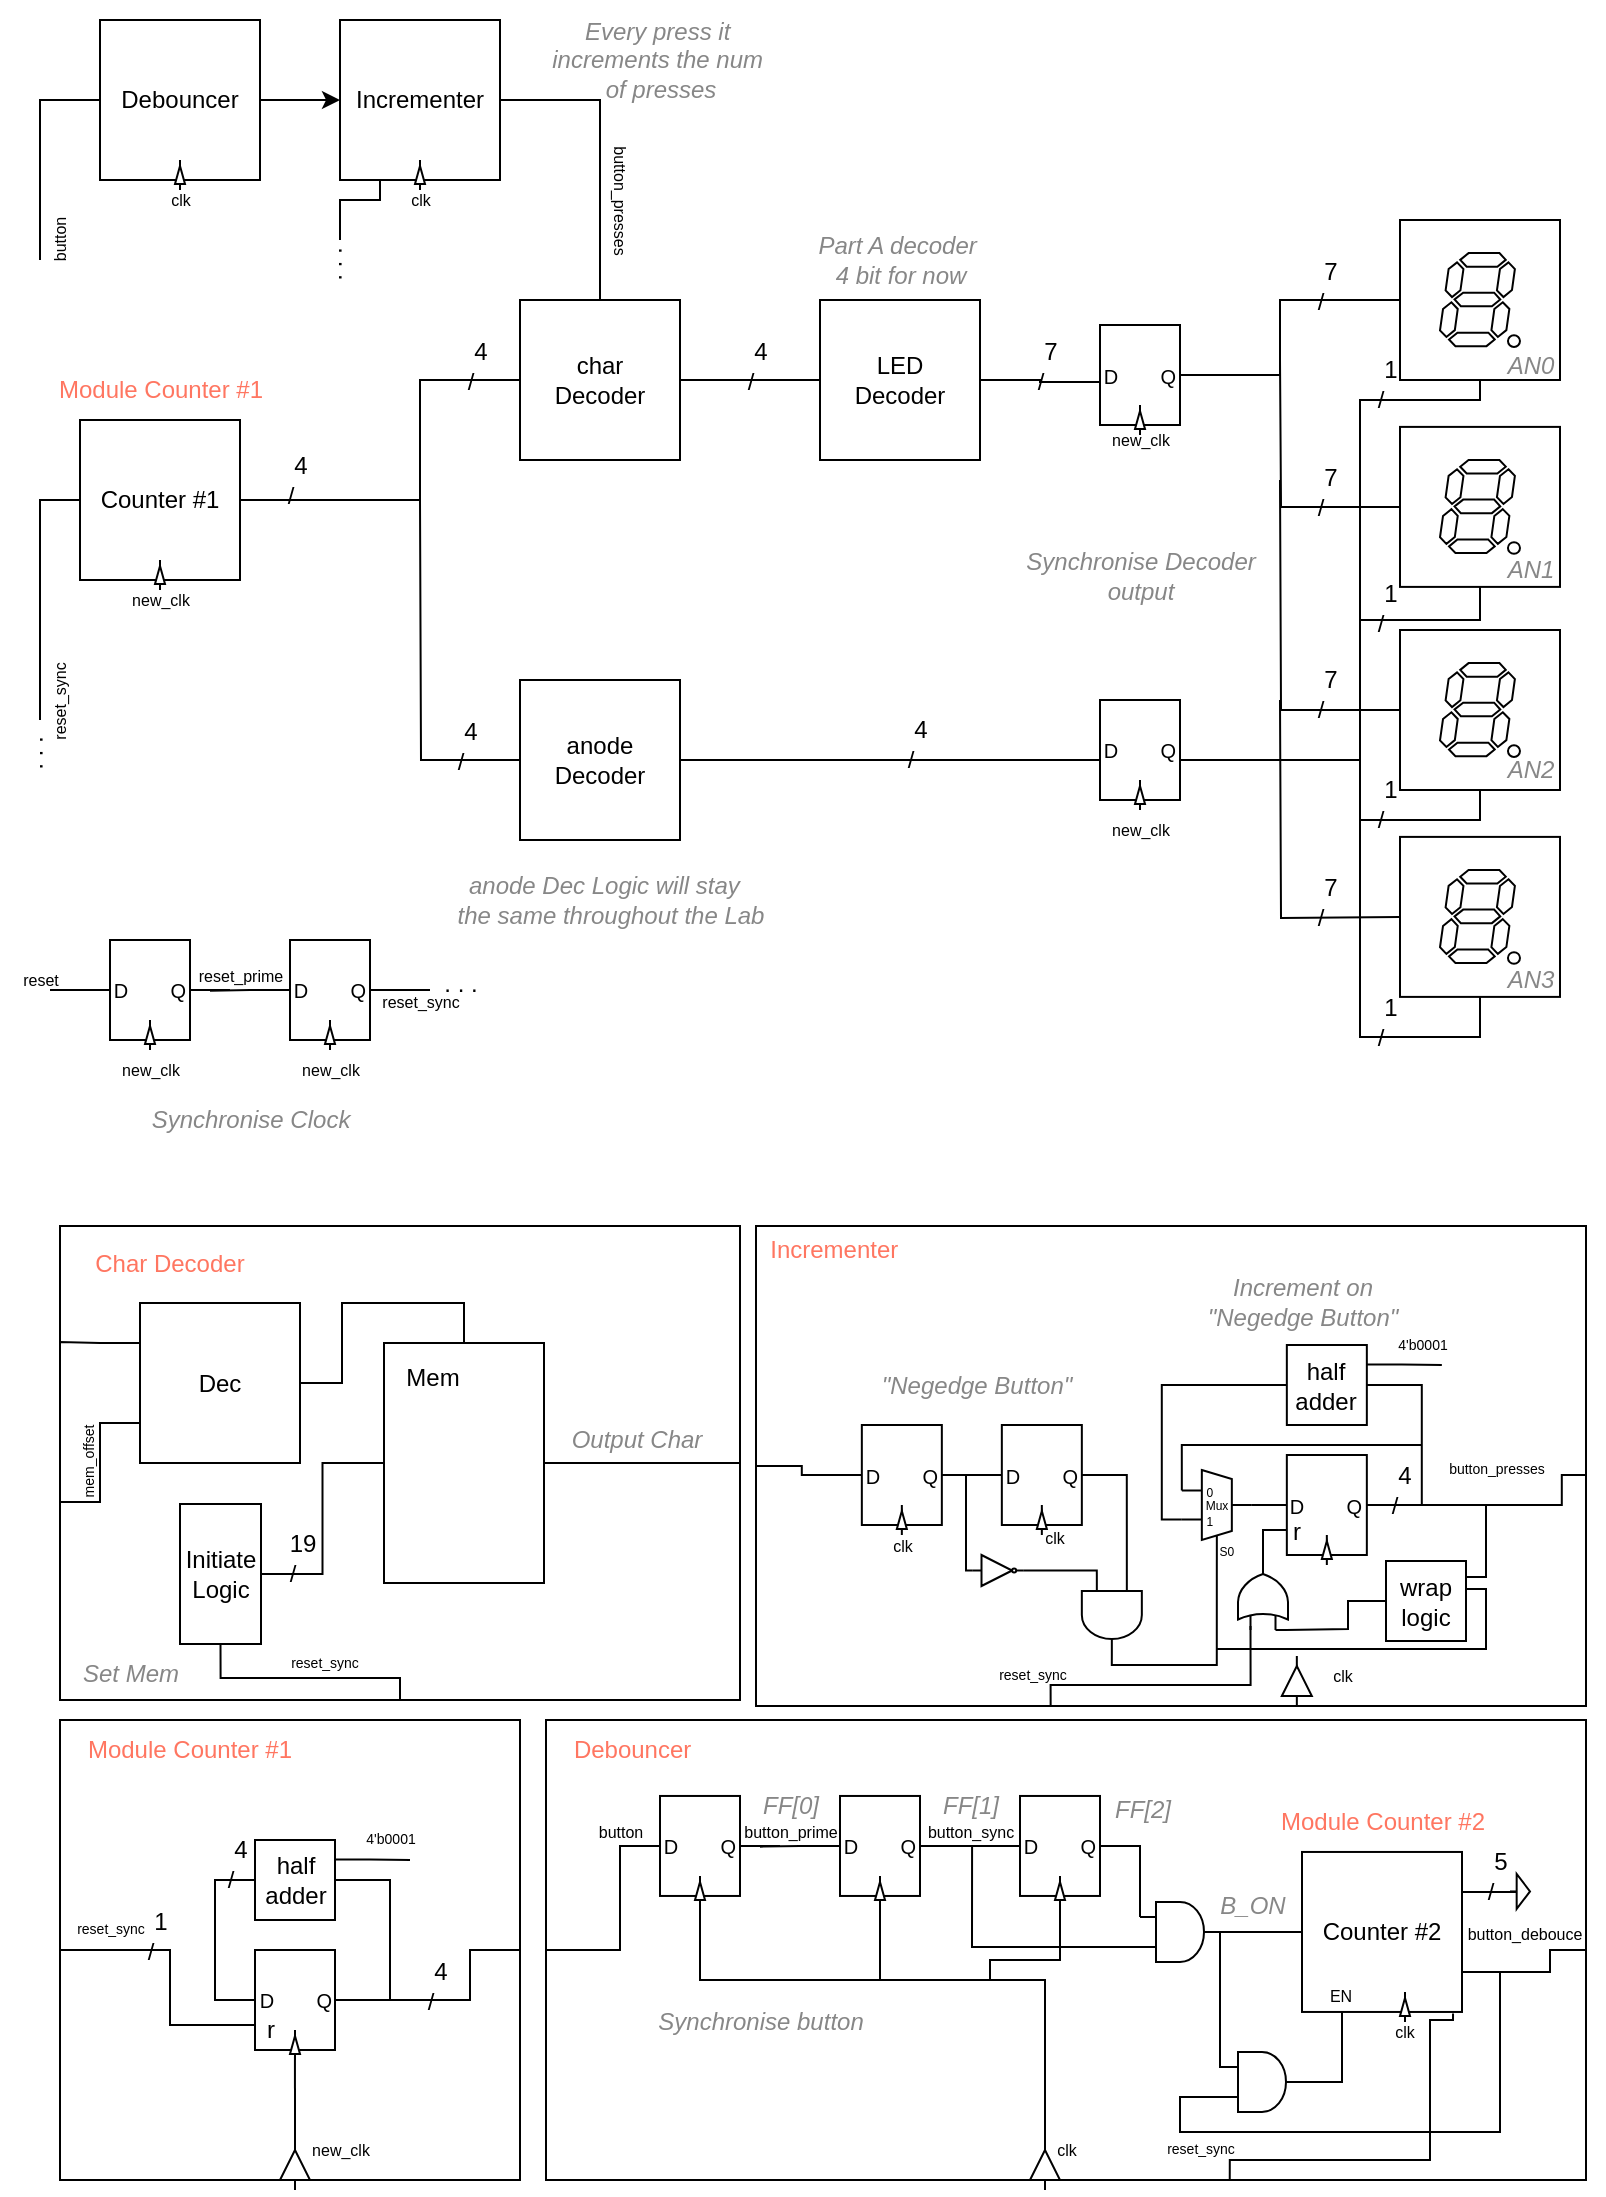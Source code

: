 <mxfile version="24.7.17">
  <diagram name="Σελίδα-1" id="qbzgmHOInSNb4eMY_Fp2">
    <mxGraphModel dx="1434" dy="738" grid="1" gridSize="10" guides="1" tooltips="1" connect="1" arrows="1" fold="1" page="1" pageScale="1" pageWidth="827" pageHeight="1169" math="0" shadow="0">
      <root>
        <mxCell id="0" />
        <mxCell id="1" parent="0" />
        <mxCell id="pVU6B8DjynMSReq9NZzx-178" value="&lt;font color=&quot;#ff7661&quot;&gt;Incrementer&amp;nbsp; &amp;nbsp; &amp;nbsp; &amp;nbsp; &amp;nbsp; &amp;nbsp; &amp;nbsp; &amp;nbsp; &amp;nbsp; &amp;nbsp; &amp;nbsp; &amp;nbsp; &amp;nbsp; &amp;nbsp; &amp;nbsp; &amp;nbsp; &amp;nbsp; &amp;nbsp; &amp;nbsp; &amp;nbsp; &amp;nbsp; &amp;nbsp; &amp;nbsp; &amp;nbsp; &amp;nbsp; &amp;nbsp; &amp;nbsp; &amp;nbsp; &amp;nbsp; &amp;nbsp; &amp;nbsp; &amp;nbsp; &amp;nbsp; &amp;nbsp; &amp;nbsp; &amp;nbsp; &amp;nbsp; &amp;nbsp; &amp;nbsp; &amp;nbsp; &amp;nbsp; &amp;nbsp; &amp;nbsp; &amp;nbsp; &amp;nbsp; &amp;nbsp; &amp;nbsp; &amp;nbsp; &amp;nbsp; &amp;nbsp; &amp;nbsp;&lt;/font&gt;&lt;div&gt;&lt;font color=&quot;#ff7661&quot;&gt;&lt;br&gt;&lt;/font&gt;&lt;div&gt;&lt;font color=&quot;#ff7661&quot;&gt;&lt;br&gt;&lt;/font&gt;&lt;/div&gt;&lt;div&gt;&lt;font color=&quot;#ff7661&quot;&gt;&lt;br&gt;&lt;/font&gt;&lt;/div&gt;&lt;div&gt;&lt;font color=&quot;#ff7661&quot;&gt;&lt;br&gt;&lt;/font&gt;&lt;/div&gt;&lt;div&gt;&lt;font color=&quot;#ff7661&quot;&gt;&lt;br&gt;&lt;/font&gt;&lt;/div&gt;&lt;div&gt;&lt;font color=&quot;#ff7661&quot;&gt;&lt;br&gt;&lt;/font&gt;&lt;/div&gt;&lt;div&gt;&lt;font color=&quot;#ff7661&quot;&gt;&lt;br&gt;&lt;/font&gt;&lt;/div&gt;&lt;div&gt;&lt;font color=&quot;#ff7661&quot;&gt;&lt;br&gt;&lt;/font&gt;&lt;/div&gt;&lt;div&gt;&lt;font color=&quot;#ff7661&quot;&gt;&lt;br&gt;&lt;/font&gt;&lt;/div&gt;&lt;div&gt;&lt;font color=&quot;#ff7661&quot;&gt;&lt;br&gt;&lt;/font&gt;&lt;/div&gt;&lt;div&gt;&lt;font color=&quot;#ff7661&quot;&gt;&lt;br&gt;&lt;/font&gt;&lt;/div&gt;&lt;div&gt;&lt;font color=&quot;#ff7661&quot;&gt;&lt;br&gt;&lt;/font&gt;&lt;/div&gt;&lt;div&gt;&lt;font color=&quot;#ff7661&quot;&gt;&lt;br&gt;&lt;/font&gt;&lt;/div&gt;&lt;div&gt;&lt;font color=&quot;#ff7661&quot;&gt;&lt;br&gt;&lt;/font&gt;&lt;/div&gt;&lt;div&gt;&lt;font color=&quot;#ff7661&quot;&gt;&lt;br&gt;&lt;/font&gt;&lt;/div&gt;&lt;/div&gt;" style="rounded=0;whiteSpace=wrap;html=1;" parent="1" vertex="1">
          <mxGeometry x="383.0" y="663" width="415" height="240" as="geometry" />
        </mxCell>
        <mxCell id="pVU6B8DjynMSReq9NZzx-181" style="edgeStyle=orthogonalEdgeStyle;rounded=0;orthogonalLoop=1;jettySize=auto;html=1;exitX=1;exitY=0.5;exitDx=0;exitDy=0;endArrow=none;endFill=0;" parent="1" source="pVU6B8DjynMSReq9NZzx-178" edge="1">
          <mxGeometry relative="1" as="geometry">
            <mxPoint x="715.92" y="802.5" as="targetPoint" />
            <Array as="points">
              <mxPoint x="785.92" y="787.5" />
              <mxPoint x="785.92" y="802.5" />
            </Array>
          </mxGeometry>
        </mxCell>
        <mxCell id="pVU6B8DjynMSReq9NZzx-182" style="edgeStyle=orthogonalEdgeStyle;rounded=0;orthogonalLoop=1;jettySize=auto;html=1;exitX=0;exitY=0.5;exitDx=0;exitDy=0;entryX=0;entryY=0.5;entryDx=0;entryDy=0;endArrow=none;endFill=0;" parent="1" source="pVU6B8DjynMSReq9NZzx-178" target="pVU6B8DjynMSReq9NZzx-150" edge="1">
          <mxGeometry relative="1" as="geometry">
            <Array as="points">
              <mxPoint x="405.92" y="782.5" />
              <mxPoint x="405.92" y="787.5" />
            </Array>
          </mxGeometry>
        </mxCell>
        <mxCell id="pVU6B8DjynMSReq9NZzx-8" value="&lt;div&gt;&lt;br&gt;&lt;/div&gt;&lt;font color=&quot;#ff7661&quot;&gt;&amp;nbsp; &amp;nbsp;Module Counter #1&amp;nbsp; &amp;nbsp; &amp;nbsp; &amp;nbsp; &amp;nbsp; &amp;nbsp; &amp;nbsp; &amp;nbsp; &amp;nbsp; &amp;nbsp; &amp;nbsp; &amp;nbsp; &amp;nbsp; &amp;nbsp; &amp;nbsp; &amp;nbsp; &amp;nbsp; &amp;nbsp; &amp;nbsp; &amp;nbsp; &amp;nbsp; &amp;nbsp; &amp;nbsp; &amp;nbsp; &amp;nbsp; &amp;nbsp;&lt;/font&gt;&lt;div&gt;&lt;br&gt;&lt;/div&gt;&lt;div&gt;&lt;br&gt;&lt;/div&gt;&lt;div&gt;&lt;br&gt;&lt;/div&gt;&lt;div&gt;&lt;br&gt;&lt;/div&gt;&lt;div&gt;&lt;br&gt;&lt;/div&gt;&lt;div&gt;&lt;br&gt;&lt;/div&gt;&lt;div&gt;&lt;br&gt;&lt;/div&gt;&lt;div&gt;&lt;br&gt;&lt;/div&gt;&lt;div&gt;&lt;br&gt;&lt;/div&gt;&lt;div&gt;&lt;br&gt;&lt;/div&gt;&lt;div&gt;&lt;br&gt;&lt;/div&gt;&lt;div&gt;&lt;br&gt;&lt;/div&gt;&lt;div&gt;&lt;br&gt;&lt;/div&gt;&lt;div&gt;&lt;br&gt;&lt;/div&gt;" style="whiteSpace=wrap;html=1;aspect=fixed;" parent="1" vertex="1">
          <mxGeometry x="35" y="910" width="230" height="230" as="geometry" />
        </mxCell>
        <mxCell id="wYi5QQP4cXFv1H6Gll4Q-78" style="edgeStyle=orthogonalEdgeStyle;rounded=0;orthogonalLoop=1;jettySize=auto;html=1;exitX=1;exitY=0.5;exitDx=0;exitDy=0;entryX=0;entryY=0.5;entryDx=0;entryDy=0;endArrow=none;endFill=0;" parent="1" source="wYi5QQP4cXFv1H6Gll4Q-1" target="wYi5QQP4cXFv1H6Gll4Q-29" edge="1">
          <mxGeometry relative="1" as="geometry">
            <Array as="points">
              <mxPoint x="215" y="300" />
              <mxPoint x="215" y="240" />
            </Array>
          </mxGeometry>
        </mxCell>
        <mxCell id="pVU6B8DjynMSReq9NZzx-55" style="edgeStyle=orthogonalEdgeStyle;rounded=0;orthogonalLoop=1;jettySize=auto;html=1;exitX=0;exitY=0.5;exitDx=0;exitDy=0;endArrow=none;endFill=0;" parent="1" source="wYi5QQP4cXFv1H6Gll4Q-1" edge="1">
          <mxGeometry relative="1" as="geometry">
            <mxPoint x="25" y="410" as="targetPoint" />
          </mxGeometry>
        </mxCell>
        <mxCell id="wYi5QQP4cXFv1H6Gll4Q-1" value="Counter #1" style="rounded=0;whiteSpace=wrap;html=1;" parent="1" vertex="1">
          <mxGeometry x="45" y="260" width="80" height="80" as="geometry" />
        </mxCell>
        <mxCell id="wYi5QQP4cXFv1H6Gll4Q-12" value="reset_sync" style="text;html=1;align=center;verticalAlign=middle;resizable=0;points=[];autosize=1;strokeColor=none;fillColor=none;fontSize=7;" parent="1" vertex="1">
          <mxGeometry x="30" y="1005" width="60" height="20" as="geometry" />
        </mxCell>
        <mxCell id="wYi5QQP4cXFv1H6Gll4Q-26" value="new_clk" style="text;html=1;align=center;verticalAlign=middle;resizable=0;points=[];autosize=1;strokeColor=none;fillColor=none;fontSize=8;" parent="1" vertex="1">
          <mxGeometry x="60" y="340" width="50" height="20" as="geometry" />
        </mxCell>
        <mxCell id="wYi5QQP4cXFv1H6Gll4Q-79" style="edgeStyle=orthogonalEdgeStyle;rounded=0;orthogonalLoop=1;jettySize=auto;html=1;exitX=1;exitY=0.5;exitDx=0;exitDy=0;entryX=0;entryY=0.5;entryDx=0;entryDy=0;endArrow=none;endFill=0;" parent="1" source="wYi5QQP4cXFv1H6Gll4Q-29" target="wYi5QQP4cXFv1H6Gll4Q-31" edge="1">
          <mxGeometry relative="1" as="geometry" />
        </mxCell>
        <mxCell id="wYi5QQP4cXFv1H6Gll4Q-29" value="char&lt;br&gt;Decoder" style="rounded=0;whiteSpace=wrap;html=1;" parent="1" vertex="1">
          <mxGeometry x="265" y="200" width="80" height="80" as="geometry" />
        </mxCell>
        <mxCell id="wYi5QQP4cXFv1H6Gll4Q-92" style="edgeStyle=orthogonalEdgeStyle;rounded=0;orthogonalLoop=1;jettySize=auto;html=1;exitX=0;exitY=0.5;exitDx=0;exitDy=0;endArrow=none;endFill=0;" parent="1" source="wYi5QQP4cXFv1H6Gll4Q-30" edge="1">
          <mxGeometry relative="1" as="geometry">
            <mxPoint x="215" y="300" as="targetPoint" />
          </mxGeometry>
        </mxCell>
        <mxCell id="wYi5QQP4cXFv1H6Gll4Q-94" style="edgeStyle=orthogonalEdgeStyle;rounded=0;orthogonalLoop=1;jettySize=auto;html=1;exitX=1;exitY=0.5;exitDx=0;exitDy=0;endArrow=none;endFill=0;" parent="1" edge="1">
          <mxGeometry relative="1" as="geometry">
            <mxPoint x="685" y="430" as="targetPoint" />
            <mxPoint x="345" y="430" as="sourcePoint" />
          </mxGeometry>
        </mxCell>
        <mxCell id="wYi5QQP4cXFv1H6Gll4Q-30" value="anode&lt;br&gt;Decoder" style="rounded=0;whiteSpace=wrap;html=1;" parent="1" vertex="1">
          <mxGeometry x="265" y="390" width="80" height="80" as="geometry" />
        </mxCell>
        <mxCell id="wYi5QQP4cXFv1H6Gll4Q-31" value="LED&lt;br&gt;Decoder" style="rounded=0;whiteSpace=wrap;html=1;" parent="1" vertex="1">
          <mxGeometry x="415" y="200" width="80" height="80" as="geometry" />
        </mxCell>
        <mxCell id="wYi5QQP4cXFv1H6Gll4Q-63" value="" style="group" parent="1" vertex="1" connectable="0">
          <mxGeometry x="705" y="160" width="90" height="395" as="geometry" />
        </mxCell>
        <mxCell id="wYi5QQP4cXFv1H6Gll4Q-96" style="edgeStyle=orthogonalEdgeStyle;rounded=0;orthogonalLoop=1;jettySize=auto;html=1;exitX=0.5;exitY=1;exitDx=0;exitDy=0;endArrow=none;endFill=0;" parent="wYi5QQP4cXFv1H6Gll4Q-63" source="wYi5QQP4cXFv1H6Gll4Q-42" edge="1">
          <mxGeometry relative="1" as="geometry">
            <mxPoint x="-20" y="270" as="targetPoint" />
            <Array as="points">
              <mxPoint x="40" y="90" />
              <mxPoint x="-20" y="90" />
            </Array>
          </mxGeometry>
        </mxCell>
        <mxCell id="wYi5QQP4cXFv1H6Gll4Q-42" value="" style="whiteSpace=wrap;html=1;aspect=fixed;" parent="wYi5QQP4cXFv1H6Gll4Q-63" vertex="1">
          <mxGeometry width="80" height="80" as="geometry" />
        </mxCell>
        <mxCell id="wYi5QQP4cXFv1H6Gll4Q-38" value="" style="verticalLabelPosition=bottom;shadow=0;dashed=0;align=center;html=1;verticalAlign=top;shape=mxgraph.electrical.opto_electronics.7_segment_display_with_dp;pointerEvents=1;" parent="wYi5QQP4cXFv1H6Gll4Q-63" vertex="1">
          <mxGeometry x="20" y="16.55" width="40" height="46.9" as="geometry" />
        </mxCell>
        <mxCell id="wYi5QQP4cXFv1H6Gll4Q-86" style="edgeStyle=orthogonalEdgeStyle;rounded=0;orthogonalLoop=1;jettySize=auto;html=1;exitX=0;exitY=0.5;exitDx=0;exitDy=0;endArrow=none;endFill=0;" parent="wYi5QQP4cXFv1H6Gll4Q-63" source="wYi5QQP4cXFv1H6Gll4Q-45" edge="1">
          <mxGeometry relative="1" as="geometry">
            <mxPoint x="-60" y="70" as="targetPoint" />
          </mxGeometry>
        </mxCell>
        <mxCell id="wYi5QQP4cXFv1H6Gll4Q-97" style="edgeStyle=orthogonalEdgeStyle;rounded=0;orthogonalLoop=1;jettySize=auto;html=1;exitX=0.5;exitY=1;exitDx=0;exitDy=0;endArrow=none;endFill=0;" parent="wYi5QQP4cXFv1H6Gll4Q-63" source="wYi5QQP4cXFv1H6Gll4Q-45" edge="1">
          <mxGeometry relative="1" as="geometry">
            <mxPoint x="-20" y="200" as="targetPoint" />
            <Array as="points">
              <mxPoint x="40" y="200" />
            </Array>
          </mxGeometry>
        </mxCell>
        <mxCell id="wYi5QQP4cXFv1H6Gll4Q-45" value="" style="whiteSpace=wrap;html=1;aspect=fixed;" parent="wYi5QQP4cXFv1H6Gll4Q-63" vertex="1">
          <mxGeometry y="103.45" width="80" height="80" as="geometry" />
        </mxCell>
        <mxCell id="wYi5QQP4cXFv1H6Gll4Q-46" value="" style="verticalLabelPosition=bottom;shadow=0;dashed=0;align=center;html=1;verticalAlign=top;shape=mxgraph.electrical.opto_electronics.7_segment_display_with_dp;pointerEvents=1;" parent="wYi5QQP4cXFv1H6Gll4Q-63" vertex="1">
          <mxGeometry x="20" y="120" width="40" height="46.9" as="geometry" />
        </mxCell>
        <mxCell id="wYi5QQP4cXFv1H6Gll4Q-87" style="edgeStyle=orthogonalEdgeStyle;rounded=0;orthogonalLoop=1;jettySize=auto;html=1;exitX=0;exitY=0.5;exitDx=0;exitDy=0;endArrow=none;endFill=0;" parent="wYi5QQP4cXFv1H6Gll4Q-63" source="wYi5QQP4cXFv1H6Gll4Q-47" edge="1">
          <mxGeometry relative="1" as="geometry">
            <mxPoint x="-60" y="130" as="targetPoint" />
          </mxGeometry>
        </mxCell>
        <mxCell id="wYi5QQP4cXFv1H6Gll4Q-95" style="edgeStyle=orthogonalEdgeStyle;rounded=0;orthogonalLoop=1;jettySize=auto;html=1;exitX=0.5;exitY=1;exitDx=0;exitDy=0;endArrow=none;endFill=0;" parent="wYi5QQP4cXFv1H6Gll4Q-63" source="wYi5QQP4cXFv1H6Gll4Q-47" edge="1">
          <mxGeometry relative="1" as="geometry">
            <mxPoint x="-30" y="270" as="targetPoint" />
            <Array as="points">
              <mxPoint x="40" y="300" />
              <mxPoint x="-20" y="300" />
              <mxPoint x="-20" y="270" />
            </Array>
          </mxGeometry>
        </mxCell>
        <mxCell id="wYi5QQP4cXFv1H6Gll4Q-47" value="" style="whiteSpace=wrap;html=1;aspect=fixed;" parent="wYi5QQP4cXFv1H6Gll4Q-63" vertex="1">
          <mxGeometry y="205" width="80" height="80" as="geometry" />
        </mxCell>
        <mxCell id="wYi5QQP4cXFv1H6Gll4Q-48" value="" style="verticalLabelPosition=bottom;shadow=0;dashed=0;align=center;html=1;verticalAlign=top;shape=mxgraph.electrical.opto_electronics.7_segment_display_with_dp;pointerEvents=1;" parent="wYi5QQP4cXFv1H6Gll4Q-63" vertex="1">
          <mxGeometry x="20" y="221.55" width="40" height="46.9" as="geometry" />
        </mxCell>
        <mxCell id="wYi5QQP4cXFv1H6Gll4Q-88" style="edgeStyle=orthogonalEdgeStyle;rounded=0;orthogonalLoop=1;jettySize=auto;html=1;exitX=0;exitY=0.5;exitDx=0;exitDy=0;endArrow=none;endFill=0;" parent="wYi5QQP4cXFv1H6Gll4Q-63" edge="1">
          <mxGeometry relative="1" as="geometry">
            <mxPoint x="-60" y="240" as="targetPoint" />
            <mxPoint y="348.45" as="sourcePoint" />
          </mxGeometry>
        </mxCell>
        <mxCell id="wYi5QQP4cXFv1H6Gll4Q-98" style="edgeStyle=orthogonalEdgeStyle;rounded=0;orthogonalLoop=1;jettySize=auto;html=1;exitX=0.5;exitY=1;exitDx=0;exitDy=0;endArrow=none;endFill=0;" parent="wYi5QQP4cXFv1H6Gll4Q-63" source="wYi5QQP4cXFv1H6Gll4Q-49" edge="1">
          <mxGeometry relative="1" as="geometry">
            <mxPoint x="-20" y="300" as="targetPoint" />
          </mxGeometry>
        </mxCell>
        <mxCell id="wYi5QQP4cXFv1H6Gll4Q-49" value="" style="whiteSpace=wrap;html=1;aspect=fixed;" parent="wYi5QQP4cXFv1H6Gll4Q-63" vertex="1">
          <mxGeometry y="308.45" width="80" height="80" as="geometry" />
        </mxCell>
        <mxCell id="wYi5QQP4cXFv1H6Gll4Q-50" value="" style="verticalLabelPosition=bottom;shadow=0;dashed=0;align=center;html=1;verticalAlign=top;shape=mxgraph.electrical.opto_electronics.7_segment_display_with_dp;pointerEvents=1;" parent="wYi5QQP4cXFv1H6Gll4Q-63" vertex="1">
          <mxGeometry x="20" y="325" width="40" height="46.9" as="geometry" />
        </mxCell>
        <mxCell id="wYi5QQP4cXFv1H6Gll4Q-138" value="&lt;font color=&quot;#878787&quot;&gt;&lt;i&gt;AN1&lt;/i&gt;&lt;/font&gt;" style="text;html=1;align=center;verticalAlign=middle;resizable=0;points=[];autosize=1;strokeColor=none;fillColor=none;" parent="wYi5QQP4cXFv1H6Gll4Q-63" vertex="1">
          <mxGeometry x="40" y="160" width="50" height="30" as="geometry" />
        </mxCell>
        <mxCell id="wYi5QQP4cXFv1H6Gll4Q-139" value="&lt;font color=&quot;#878787&quot;&gt;&lt;i&gt;AN2&lt;/i&gt;&lt;/font&gt;" style="text;html=1;align=center;verticalAlign=middle;resizable=0;points=[];autosize=1;strokeColor=none;fillColor=none;" parent="wYi5QQP4cXFv1H6Gll4Q-63" vertex="1">
          <mxGeometry x="40" y="260" width="50" height="30" as="geometry" />
        </mxCell>
        <mxCell id="wYi5QQP4cXFv1H6Gll4Q-140" value="&lt;font color=&quot;#878787&quot;&gt;&lt;i&gt;AN3&lt;/i&gt;&lt;/font&gt;" style="text;html=1;align=center;verticalAlign=middle;resizable=0;points=[];autosize=1;strokeColor=none;fillColor=none;" parent="wYi5QQP4cXFv1H6Gll4Q-63" vertex="1">
          <mxGeometry x="40" y="365" width="50" height="30" as="geometry" />
        </mxCell>
        <mxCell id="wYi5QQP4cXFv1H6Gll4Q-85" style="edgeStyle=orthogonalEdgeStyle;rounded=0;orthogonalLoop=1;jettySize=auto;html=1;exitX=0;exitY=0.5;exitDx=0;exitDy=0;entryX=1;entryY=0.5;entryDx=0;entryDy=0;endArrow=none;endFill=0;" parent="1" source="wYi5QQP4cXFv1H6Gll4Q-42" target="wYi5QQP4cXFv1H6Gll4Q-60" edge="1">
          <mxGeometry relative="1" as="geometry">
            <Array as="points">
              <mxPoint x="645" y="200" />
              <mxPoint x="645" y="237" />
            </Array>
          </mxGeometry>
        </mxCell>
        <mxCell id="wYi5QQP4cXFv1H6Gll4Q-102" value="" style="verticalLabelPosition=bottom;shadow=0;dashed=0;align=center;html=1;verticalAlign=top;shape=mxgraph.electrical.logic_gates.buffer2;direction=north;movable=1;resizable=1;rotatable=1;deletable=1;editable=1;locked=0;connectable=1;" parent="1" vertex="1">
          <mxGeometry x="82.5" y="330" width="5" height="15" as="geometry" />
        </mxCell>
        <mxCell id="wYi5QQP4cXFv1H6Gll4Q-107" value="" style="group" parent="1" vertex="1" connectable="0">
          <mxGeometry x="555" y="212.5" width="40" height="55" as="geometry" />
        </mxCell>
        <mxCell id="wYi5QQP4cXFv1H6Gll4Q-60" value="&lt;font style=&quot;font-size: 10px;&quot;&gt;D&lt;/font&gt;&lt;font style=&quot;&quot;&gt;&lt;span style=&quot;font-size: 11px;&quot;&gt;&amp;nbsp; &amp;nbsp; &amp;nbsp; &lt;/span&gt;&lt;font style=&quot;font-size: 10px;&quot;&gt;&amp;nbsp;Q&lt;/font&gt;&lt;/font&gt;" style="rounded=0;whiteSpace=wrap;html=1;movable=1;resizable=1;rotatable=1;deletable=1;editable=1;locked=0;connectable=1;" parent="wYi5QQP4cXFv1H6Gll4Q-107" vertex="1">
          <mxGeometry width="40" height="50" as="geometry" />
        </mxCell>
        <mxCell id="wYi5QQP4cXFv1H6Gll4Q-61" value="" style="verticalLabelPosition=bottom;shadow=0;dashed=0;align=center;html=1;verticalAlign=top;shape=mxgraph.electrical.logic_gates.buffer2;direction=north;movable=1;resizable=1;rotatable=1;deletable=1;editable=1;locked=0;connectable=1;" parent="wYi5QQP4cXFv1H6Gll4Q-107" vertex="1">
          <mxGeometry x="17.5" y="40" width="5" height="15" as="geometry" />
        </mxCell>
        <mxCell id="wYi5QQP4cXFv1H6Gll4Q-111" style="edgeStyle=orthogonalEdgeStyle;rounded=0;orthogonalLoop=1;jettySize=auto;html=1;exitX=1;exitY=0.5;exitDx=0;exitDy=0;entryX=0.009;entryY=0.569;entryDx=0;entryDy=0;entryPerimeter=0;endArrow=none;endFill=0;" parent="1" source="wYi5QQP4cXFv1H6Gll4Q-31" target="wYi5QQP4cXFv1H6Gll4Q-60" edge="1">
          <mxGeometry relative="1" as="geometry" />
        </mxCell>
        <mxCell id="wYi5QQP4cXFv1H6Gll4Q-112" value="new_clk" style="text;html=1;align=center;verticalAlign=middle;resizable=0;points=[];autosize=1;strokeColor=none;fillColor=none;fontSize=8;" parent="1" vertex="1">
          <mxGeometry x="550" y="260" width="50" height="20" as="geometry" />
        </mxCell>
        <mxCell id="wYi5QQP4cXFv1H6Gll4Q-114" value="&lt;font color=&quot;#878787&quot;&gt;&lt;i&gt;Part A decoder&amp;nbsp;&lt;/i&gt;&lt;/font&gt;&lt;div&gt;&lt;font color=&quot;#878787&quot;&gt;&lt;i&gt;4 bit for now&lt;/i&gt;&lt;/font&gt;&lt;/div&gt;" style="text;html=1;align=center;verticalAlign=middle;resizable=0;points=[];autosize=1;strokeColor=none;fillColor=none;" parent="1" vertex="1">
          <mxGeometry x="400" y="160" width="110" height="40" as="geometry" />
        </mxCell>
        <mxCell id="wYi5QQP4cXFv1H6Gll4Q-115" value="&lt;div&gt;&amp;nbsp; &amp;nbsp;4&lt;/div&gt;/" style="text;html=1;align=center;verticalAlign=middle;resizable=0;points=[];autosize=1;strokeColor=none;fillColor=none;" parent="1" vertex="1">
          <mxGeometry x="220" y="212.5" width="40" height="40" as="geometry" />
        </mxCell>
        <mxCell id="wYi5QQP4cXFv1H6Gll4Q-121" value="&lt;div&gt;&amp;nbsp; &amp;nbsp;4&lt;/div&gt;/" style="text;html=1;align=center;verticalAlign=middle;resizable=0;points=[];autosize=1;strokeColor=none;fillColor=none;" parent="1" vertex="1">
          <mxGeometry x="360" y="212.5" width="40" height="40" as="geometry" />
        </mxCell>
        <mxCell id="wYi5QQP4cXFv1H6Gll4Q-122" value="&lt;div&gt;&amp;nbsp; &amp;nbsp;7&lt;/div&gt;/" style="text;html=1;align=center;verticalAlign=middle;resizable=0;points=[];autosize=1;strokeColor=none;fillColor=none;" parent="1" vertex="1">
          <mxGeometry x="505" y="212.5" width="40" height="40" as="geometry" />
        </mxCell>
        <mxCell id="wYi5QQP4cXFv1H6Gll4Q-123" value="&lt;div&gt;&amp;nbsp; &amp;nbsp;4&lt;/div&gt;/" style="text;html=1;align=center;verticalAlign=middle;resizable=0;points=[];autosize=1;strokeColor=none;fillColor=none;" parent="1" vertex="1">
          <mxGeometry x="440" y="402" width="40" height="40" as="geometry" />
        </mxCell>
        <mxCell id="wYi5QQP4cXFv1H6Gll4Q-126" value="&lt;div&gt;&amp;nbsp; &amp;nbsp;4&lt;/div&gt;/" style="text;html=1;align=center;verticalAlign=middle;resizable=0;points=[];autosize=1;strokeColor=none;fillColor=none;" parent="1" vertex="1">
          <mxGeometry x="215" y="403" width="40" height="40" as="geometry" />
        </mxCell>
        <mxCell id="wYi5QQP4cXFv1H6Gll4Q-127" value="&lt;div&gt;&amp;nbsp; &amp;nbsp;4&lt;/div&gt;/" style="text;html=1;align=center;verticalAlign=middle;resizable=0;points=[];autosize=1;strokeColor=none;fillColor=none;" parent="1" vertex="1">
          <mxGeometry x="130" y="270" width="40" height="40" as="geometry" />
        </mxCell>
        <mxCell id="wYi5QQP4cXFv1H6Gll4Q-128" value="&lt;div&gt;&amp;nbsp; &amp;nbsp;7&lt;/div&gt;/" style="text;html=1;align=center;verticalAlign=middle;resizable=0;points=[];autosize=1;strokeColor=none;fillColor=none;" parent="1" vertex="1">
          <mxGeometry x="645" y="275.5" width="40" height="40" as="geometry" />
        </mxCell>
        <mxCell id="wYi5QQP4cXFv1H6Gll4Q-129" value="&lt;div&gt;&amp;nbsp; &amp;nbsp;7&lt;/div&gt;/" style="text;html=1;align=center;verticalAlign=middle;resizable=0;points=[];autosize=1;strokeColor=none;fillColor=none;" parent="1" vertex="1">
          <mxGeometry x="645" y="172.5" width="40" height="40" as="geometry" />
        </mxCell>
        <mxCell id="wYi5QQP4cXFv1H6Gll4Q-131" value="&lt;div&gt;&amp;nbsp; &amp;nbsp;7&lt;/div&gt;/" style="text;html=1;align=center;verticalAlign=middle;resizable=0;points=[];autosize=1;strokeColor=none;fillColor=none;" parent="1" vertex="1">
          <mxGeometry x="645" y="377" width="40" height="40" as="geometry" />
        </mxCell>
        <mxCell id="wYi5QQP4cXFv1H6Gll4Q-132" value="&lt;div&gt;&amp;nbsp; &amp;nbsp;7&lt;/div&gt;/" style="text;html=1;align=center;verticalAlign=middle;resizable=0;points=[];autosize=1;strokeColor=none;fillColor=none;" parent="1" vertex="1">
          <mxGeometry x="645" y="481" width="40" height="40" as="geometry" />
        </mxCell>
        <mxCell id="wYi5QQP4cXFv1H6Gll4Q-133" value="&lt;div&gt;&amp;nbsp; &amp;nbsp;1&lt;/div&gt;/" style="text;html=1;align=center;verticalAlign=middle;resizable=0;points=[];autosize=1;strokeColor=none;fillColor=none;" parent="1" vertex="1">
          <mxGeometry x="675" y="222" width="40" height="40" as="geometry" />
        </mxCell>
        <mxCell id="wYi5QQP4cXFv1H6Gll4Q-134" value="&lt;div&gt;&amp;nbsp; &amp;nbsp;1&lt;/div&gt;/" style="text;html=1;align=center;verticalAlign=middle;resizable=0;points=[];autosize=1;strokeColor=none;fillColor=none;" parent="1" vertex="1">
          <mxGeometry x="675" y="334.23" width="40" height="40" as="geometry" />
        </mxCell>
        <mxCell id="wYi5QQP4cXFv1H6Gll4Q-135" value="&lt;div&gt;&amp;nbsp; &amp;nbsp;1&lt;/div&gt;/" style="text;html=1;align=center;verticalAlign=middle;resizable=0;points=[];autosize=1;strokeColor=none;fillColor=none;" parent="1" vertex="1">
          <mxGeometry x="675" y="432" width="40" height="40" as="geometry" />
        </mxCell>
        <mxCell id="wYi5QQP4cXFv1H6Gll4Q-136" value="&lt;div&gt;&amp;nbsp; &amp;nbsp;1&lt;/div&gt;/" style="text;html=1;align=center;verticalAlign=middle;resizable=0;points=[];autosize=1;strokeColor=none;fillColor=none;" parent="1" vertex="1">
          <mxGeometry x="675" y="541" width="40" height="40" as="geometry" />
        </mxCell>
        <mxCell id="wYi5QQP4cXFv1H6Gll4Q-137" value="&lt;font color=&quot;#878787&quot;&gt;&lt;i&gt;AN0&lt;/i&gt;&lt;/font&gt;" style="text;html=1;align=center;verticalAlign=middle;resizable=0;points=[];autosize=1;strokeColor=none;fillColor=none;" parent="1" vertex="1">
          <mxGeometry x="745" y="217.5" width="50" height="30" as="geometry" />
        </mxCell>
        <mxCell id="wYi5QQP4cXFv1H6Gll4Q-141" value="&lt;i&gt;&lt;font color=&quot;#878787&quot;&gt;anode Dec Logic will stay&amp;nbsp;&amp;nbsp;&lt;/font&gt;&lt;/i&gt;&lt;div&gt;&lt;i&gt;&lt;font color=&quot;#878787&quot;&gt;the same throughout the Lab&lt;/font&gt;&lt;/i&gt;&lt;/div&gt;" style="text;html=1;align=center;verticalAlign=middle;resizable=0;points=[];autosize=1;strokeColor=none;fillColor=none;" parent="1" vertex="1">
          <mxGeometry x="220" y="480" width="180" height="40" as="geometry" />
        </mxCell>
        <mxCell id="wYi5QQP4cXFv1H6Gll4Q-142" value="&lt;font color=&quot;#878787&quot;&gt;&lt;i&gt;Synchronise Decoder&lt;br&gt;output&lt;/i&gt;&lt;/font&gt;" style="text;html=1;align=center;verticalAlign=middle;resizable=0;points=[];autosize=1;strokeColor=none;fillColor=none;" parent="1" vertex="1">
          <mxGeometry x="505" y="317.5" width="140" height="40" as="geometry" />
        </mxCell>
        <mxCell id="wYi5QQP4cXFv1H6Gll4Q-143" value="" style="group" parent="1" vertex="1" connectable="0">
          <mxGeometry x="555" y="400" width="40" height="55" as="geometry" />
        </mxCell>
        <mxCell id="wYi5QQP4cXFv1H6Gll4Q-144" value="&lt;font style=&quot;font-size: 10px;&quot;&gt;D&lt;/font&gt;&lt;font style=&quot;&quot;&gt;&lt;span style=&quot;font-size: 11px;&quot;&gt;&amp;nbsp; &amp;nbsp; &amp;nbsp; &lt;/span&gt;&lt;font style=&quot;font-size: 10px;&quot;&gt;&amp;nbsp;Q&lt;/font&gt;&lt;/font&gt;" style="rounded=0;whiteSpace=wrap;html=1;movable=1;resizable=1;rotatable=1;deletable=1;editable=1;locked=0;connectable=1;" parent="wYi5QQP4cXFv1H6Gll4Q-143" vertex="1">
          <mxGeometry width="40" height="50" as="geometry" />
        </mxCell>
        <mxCell id="wYi5QQP4cXFv1H6Gll4Q-145" value="" style="verticalLabelPosition=bottom;shadow=0;dashed=0;align=center;html=1;verticalAlign=top;shape=mxgraph.electrical.logic_gates.buffer2;direction=north;movable=1;resizable=1;rotatable=1;deletable=1;editable=1;locked=0;connectable=1;" parent="wYi5QQP4cXFv1H6Gll4Q-143" vertex="1">
          <mxGeometry x="17.5" y="40" width="5" height="15" as="geometry" />
        </mxCell>
        <mxCell id="wYi5QQP4cXFv1H6Gll4Q-146" value="new_clk" style="text;html=1;align=center;verticalAlign=middle;resizable=0;points=[];autosize=1;strokeColor=none;fillColor=none;fontSize=8;" parent="1" vertex="1">
          <mxGeometry x="550" y="455" width="50" height="20" as="geometry" />
        </mxCell>
        <mxCell id="wYi5QQP4cXFv1H6Gll4Q-159" value="" style="group" parent="1" vertex="1" connectable="0">
          <mxGeometry x="60" y="520" width="40" height="55" as="geometry" />
        </mxCell>
        <mxCell id="wYi5QQP4cXFv1H6Gll4Q-162" style="edgeStyle=orthogonalEdgeStyle;rounded=0;orthogonalLoop=1;jettySize=auto;html=1;exitX=0;exitY=0.5;exitDx=0;exitDy=0;endArrow=none;endFill=0;" parent="wYi5QQP4cXFv1H6Gll4Q-159" source="wYi5QQP4cXFv1H6Gll4Q-160" edge="1">
          <mxGeometry relative="1" as="geometry">
            <mxPoint x="-30" y="25.333" as="targetPoint" />
          </mxGeometry>
        </mxCell>
        <mxCell id="wYi5QQP4cXFv1H6Gll4Q-163" style="edgeStyle=orthogonalEdgeStyle;rounded=0;orthogonalLoop=1;jettySize=auto;html=1;exitX=1;exitY=0.5;exitDx=0;exitDy=0;endArrow=none;endFill=0;" parent="wYi5QQP4cXFv1H6Gll4Q-159" source="wYi5QQP4cXFv1H6Gll4Q-160" edge="1">
          <mxGeometry relative="1" as="geometry">
            <mxPoint x="60" y="25.333" as="targetPoint" />
          </mxGeometry>
        </mxCell>
        <mxCell id="wYi5QQP4cXFv1H6Gll4Q-160" value="&lt;font style=&quot;font-size: 10px;&quot;&gt;D&lt;/font&gt;&lt;font style=&quot;&quot;&gt;&lt;span style=&quot;font-size: 11px;&quot;&gt;&amp;nbsp; &amp;nbsp; &amp;nbsp; &lt;/span&gt;&lt;font style=&quot;font-size: 10px;&quot;&gt;&amp;nbsp;Q&lt;/font&gt;&lt;/font&gt;" style="rounded=0;whiteSpace=wrap;html=1;movable=1;resizable=1;rotatable=1;deletable=1;editable=1;locked=0;connectable=1;" parent="wYi5QQP4cXFv1H6Gll4Q-159" vertex="1">
          <mxGeometry width="40" height="50" as="geometry" />
        </mxCell>
        <mxCell id="wYi5QQP4cXFv1H6Gll4Q-161" value="" style="verticalLabelPosition=bottom;shadow=0;dashed=0;align=center;html=1;verticalAlign=top;shape=mxgraph.electrical.logic_gates.buffer2;direction=north;movable=1;resizable=1;rotatable=1;deletable=1;editable=1;locked=0;connectable=1;" parent="wYi5QQP4cXFv1H6Gll4Q-159" vertex="1">
          <mxGeometry x="17.5" y="40" width="5" height="15" as="geometry" />
        </mxCell>
        <mxCell id="wYi5QQP4cXFv1H6Gll4Q-164" value="" style="group" parent="1" vertex="1" connectable="0">
          <mxGeometry x="140" y="520" width="40" height="55" as="geometry" />
        </mxCell>
        <mxCell id="wYi5QQP4cXFv1H6Gll4Q-165" style="edgeStyle=orthogonalEdgeStyle;rounded=0;orthogonalLoop=1;jettySize=auto;html=1;exitX=0;exitY=0.5;exitDx=0;exitDy=0;endArrow=none;endFill=0;" parent="wYi5QQP4cXFv1H6Gll4Q-164" source="wYi5QQP4cXFv1H6Gll4Q-167" edge="1">
          <mxGeometry relative="1" as="geometry">
            <mxPoint x="-30" y="25.333" as="targetPoint" />
          </mxGeometry>
        </mxCell>
        <mxCell id="wYi5QQP4cXFv1H6Gll4Q-166" style="edgeStyle=orthogonalEdgeStyle;rounded=0;orthogonalLoop=1;jettySize=auto;html=1;exitX=1;exitY=0.5;exitDx=0;exitDy=0;endArrow=none;endFill=0;" parent="wYi5QQP4cXFv1H6Gll4Q-164" source="wYi5QQP4cXFv1H6Gll4Q-167" edge="1">
          <mxGeometry relative="1" as="geometry">
            <mxPoint x="80" y="25" as="targetPoint" />
          </mxGeometry>
        </mxCell>
        <mxCell id="wYi5QQP4cXFv1H6Gll4Q-177" value="" style="group" parent="wYi5QQP4cXFv1H6Gll4Q-164" vertex="1" connectable="0">
          <mxGeometry width="40" height="55" as="geometry" />
        </mxCell>
        <mxCell id="wYi5QQP4cXFv1H6Gll4Q-167" value="&lt;font style=&quot;font-size: 10px;&quot;&gt;D&lt;/font&gt;&lt;font style=&quot;&quot;&gt;&lt;span style=&quot;font-size: 11px;&quot;&gt;&amp;nbsp; &amp;nbsp; &amp;nbsp; &lt;/span&gt;&lt;font style=&quot;font-size: 10px;&quot;&gt;&amp;nbsp;Q&lt;/font&gt;&lt;/font&gt;" style="rounded=0;whiteSpace=wrap;html=1;movable=1;resizable=1;rotatable=1;deletable=1;editable=1;locked=0;connectable=1;" parent="wYi5QQP4cXFv1H6Gll4Q-177" vertex="1">
          <mxGeometry x="10" width="40" height="50" as="geometry" />
        </mxCell>
        <mxCell id="wYi5QQP4cXFv1H6Gll4Q-168" value="" style="verticalLabelPosition=bottom;shadow=0;dashed=0;align=center;html=1;verticalAlign=top;shape=mxgraph.electrical.logic_gates.buffer2;direction=north;movable=1;resizable=1;rotatable=1;deletable=1;editable=1;locked=0;connectable=1;" parent="wYi5QQP4cXFv1H6Gll4Q-177" vertex="1">
          <mxGeometry x="27.5" y="40" width="5" height="15" as="geometry" />
        </mxCell>
        <mxCell id="wYi5QQP4cXFv1H6Gll4Q-169" value="new_clk" style="text;html=1;align=center;verticalAlign=middle;resizable=0;points=[];autosize=1;strokeColor=none;fillColor=none;fontSize=8;" parent="1" vertex="1">
          <mxGeometry x="55" y="575" width="50" height="20" as="geometry" />
        </mxCell>
        <mxCell id="wYi5QQP4cXFv1H6Gll4Q-170" value="new_clk" style="text;html=1;align=center;verticalAlign=middle;resizable=0;points=[];autosize=1;strokeColor=none;fillColor=none;fontSize=8;" parent="1" vertex="1">
          <mxGeometry x="145" y="575" width="50" height="20" as="geometry" />
        </mxCell>
        <mxCell id="wYi5QQP4cXFv1H6Gll4Q-175" value="reset" style="text;html=1;align=center;verticalAlign=middle;resizable=0;points=[];autosize=1;strokeColor=none;fillColor=none;fontSize=8;" parent="1" vertex="1">
          <mxGeometry x="5" y="530" width="40" height="20" as="geometry" />
        </mxCell>
        <mxCell id="wYi5QQP4cXFv1H6Gll4Q-176" value="reset_prime" style="text;html=1;align=center;verticalAlign=middle;resizable=0;points=[];autosize=1;strokeColor=none;fillColor=none;fontSize=8;" parent="1" vertex="1">
          <mxGeometry x="90" y="528" width="70" height="20" as="geometry" />
        </mxCell>
        <mxCell id="wYi5QQP4cXFv1H6Gll4Q-178" value="reset_sync" style="text;html=1;align=center;verticalAlign=middle;resizable=0;points=[];autosize=1;strokeColor=none;fillColor=none;fontSize=8;" parent="1" vertex="1">
          <mxGeometry x="185" y="541" width="60" height="20" as="geometry" />
        </mxCell>
        <mxCell id="pVU6B8DjynMSReq9NZzx-1" value="&lt;font color=&quot;#878787&quot;&gt;&lt;i&gt;Synchronise Clock&lt;br&gt;&lt;/i&gt;&lt;/font&gt;" style="text;html=1;align=center;verticalAlign=middle;resizable=0;points=[];autosize=1;strokeColor=none;fillColor=none;" parent="1" vertex="1">
          <mxGeometry x="70" y="595" width="120" height="30" as="geometry" />
        </mxCell>
        <mxCell id="pVU6B8DjynMSReq9NZzx-2" value="&lt;font color=&quot;#ff7661&quot;&gt;Module Counter #1&lt;/font&gt;" style="text;html=1;align=center;verticalAlign=middle;resizable=0;points=[];autosize=1;strokeColor=none;fillColor=none;" parent="1" vertex="1">
          <mxGeometry x="20" y="230" width="130" height="30" as="geometry" />
        </mxCell>
        <mxCell id="pVU6B8DjynMSReq9NZzx-46" style="edgeStyle=orthogonalEdgeStyle;rounded=0;orthogonalLoop=1;jettySize=auto;html=1;exitX=1;exitY=0.5;exitDx=0;exitDy=0;endArrow=none;endFill=0;" parent="1" source="pVU6B8DjynMSReq9NZzx-8" edge="1">
          <mxGeometry relative="1" as="geometry">
            <mxPoint x="200" y="1050.0" as="targetPoint" />
            <Array as="points">
              <mxPoint x="240" y="1025" />
              <mxPoint x="240" y="1050" />
            </Array>
          </mxGeometry>
        </mxCell>
        <mxCell id="pVU6B8DjynMSReq9NZzx-6" value="" style="verticalLabelPosition=bottom;shadow=0;dashed=0;align=center;html=1;verticalAlign=top;shape=mxgraph.electrical.logic_gates.buffer2;direction=north;movable=1;resizable=1;rotatable=1;deletable=1;editable=1;locked=0;connectable=1;" parent="1" vertex="1">
          <mxGeometry x="145" y="1120" width="15" height="25" as="geometry" />
        </mxCell>
        <mxCell id="pVU6B8DjynMSReq9NZzx-40" style="edgeStyle=orthogonalEdgeStyle;rounded=0;orthogonalLoop=1;jettySize=auto;html=1;exitX=0;exitY=0.5;exitDx=0;exitDy=0;entryX=0;entryY=0.5;entryDx=0;entryDy=0;endArrow=none;endFill=0;" parent="1" source="pVU6B8DjynMSReq9NZzx-11" target="pVU6B8DjynMSReq9NZzx-13" edge="1">
          <mxGeometry relative="1" as="geometry" />
        </mxCell>
        <mxCell id="pVU6B8DjynMSReq9NZzx-42" style="edgeStyle=orthogonalEdgeStyle;rounded=0;orthogonalLoop=1;jettySize=auto;html=1;exitX=1;exitY=0.5;exitDx=0;exitDy=0;entryX=1;entryY=0.5;entryDx=0;entryDy=0;endArrow=none;endFill=0;" parent="1" source="pVU6B8DjynMSReq9NZzx-11" target="pVU6B8DjynMSReq9NZzx-13" edge="1">
          <mxGeometry relative="1" as="geometry">
            <Array as="points">
              <mxPoint x="200" y="1050" />
              <mxPoint x="200" y="990" />
            </Array>
          </mxGeometry>
        </mxCell>
        <mxCell id="pVU6B8DjynMSReq9NZzx-11" value="&lt;font style=&quot;font-size: 10px;&quot;&gt;D&lt;/font&gt;&lt;font style=&quot;&quot;&gt;&lt;span style=&quot;font-size: 11px;&quot;&gt;&amp;nbsp; &amp;nbsp; &amp;nbsp; &lt;/span&gt;&lt;font style=&quot;font-size: 10px;&quot;&gt;&amp;nbsp;Q&lt;/font&gt;&lt;/font&gt;" style="rounded=0;whiteSpace=wrap;html=1;movable=1;resizable=1;rotatable=1;deletable=1;editable=1;locked=0;connectable=1;" parent="1" vertex="1">
          <mxGeometry x="132.5" y="1025" width="40" height="50" as="geometry" />
        </mxCell>
        <mxCell id="pVU6B8DjynMSReq9NZzx-12" value="" style="verticalLabelPosition=bottom;shadow=0;dashed=0;align=center;html=1;verticalAlign=top;shape=mxgraph.electrical.logic_gates.buffer2;direction=north;movable=1;resizable=1;rotatable=1;deletable=1;editable=1;locked=0;connectable=1;" parent="1" vertex="1">
          <mxGeometry x="150" y="1065" width="5" height="15" as="geometry" />
        </mxCell>
        <mxCell id="pVU6B8DjynMSReq9NZzx-26" style="edgeStyle=orthogonalEdgeStyle;rounded=0;orthogonalLoop=1;jettySize=auto;html=1;exitX=1;exitY=0.75;exitDx=0;exitDy=0;endArrow=none;endFill=0;" parent="1" edge="1">
          <mxGeometry relative="1" as="geometry">
            <mxPoint x="210" y="979.96" as="targetPoint" />
            <mxPoint x="172.5" y="979.76" as="sourcePoint" />
            <Array as="points">
              <mxPoint x="190" y="979.76" />
              <mxPoint x="190" y="979.76" />
            </Array>
          </mxGeometry>
        </mxCell>
        <mxCell id="pVU6B8DjynMSReq9NZzx-13" value="half&lt;br&gt;adder" style="whiteSpace=wrap;html=1;aspect=fixed;" parent="1" vertex="1">
          <mxGeometry x="132.5" y="970" width="40" height="40" as="geometry" />
        </mxCell>
        <mxCell id="pVU6B8DjynMSReq9NZzx-34" value="&lt;font style=&quot;font-size: 12px;&quot;&gt;r&lt;/font&gt;" style="text;html=1;align=center;verticalAlign=middle;resizable=0;points=[];autosize=1;strokeColor=none;fillColor=none;strokeWidth=7;" parent="1" vertex="1">
          <mxGeometry x="125" y="1050" width="30" height="30" as="geometry" />
        </mxCell>
        <mxCell id="pVU6B8DjynMSReq9NZzx-45" style="edgeStyle=orthogonalEdgeStyle;rounded=0;orthogonalLoop=1;jettySize=auto;html=1;exitX=1;exitY=0.5;exitDx=0;exitDy=0;entryX=0.916;entryY=0.943;entryDx=0;entryDy=0;entryPerimeter=0;endArrow=none;endFill=0;" parent="1" source="pVU6B8DjynMSReq9NZzx-6" target="pVU6B8DjynMSReq9NZzx-34" edge="1">
          <mxGeometry relative="1" as="geometry" />
        </mxCell>
        <mxCell id="pVU6B8DjynMSReq9NZzx-48" style="edgeStyle=orthogonalEdgeStyle;rounded=0;orthogonalLoop=1;jettySize=auto;html=1;exitX=0;exitY=0.5;exitDx=0;exitDy=0;entryX=0;entryY=0.75;entryDx=0;entryDy=0;endArrow=none;endFill=0;" parent="1" source="pVU6B8DjynMSReq9NZzx-8" target="pVU6B8DjynMSReq9NZzx-11" edge="1">
          <mxGeometry relative="1" as="geometry">
            <Array as="points">
              <mxPoint x="90" y="1025" />
              <mxPoint x="90" y="1063" />
            </Array>
          </mxGeometry>
        </mxCell>
        <mxCell id="pVU6B8DjynMSReq9NZzx-49" value="4&#39;b0001" style="text;html=1;align=center;verticalAlign=middle;resizable=0;points=[];autosize=1;strokeColor=none;fillColor=none;fontSize=7;" parent="1" vertex="1">
          <mxGeometry x="175" y="960" width="50" height="20" as="geometry" />
        </mxCell>
        <mxCell id="pVU6B8DjynMSReq9NZzx-50" value="&lt;div&gt;&amp;nbsp; &amp;nbsp;4&lt;/div&gt;/" style="text;html=1;align=center;verticalAlign=middle;resizable=0;points=[];autosize=1;strokeColor=none;fillColor=none;" parent="1" vertex="1">
          <mxGeometry x="200" y="1023" width="40" height="40" as="geometry" />
        </mxCell>
        <mxCell id="pVU6B8DjynMSReq9NZzx-51" value="&lt;div&gt;&amp;nbsp; &amp;nbsp;1&lt;/div&gt;/" style="text;html=1;align=center;verticalAlign=middle;resizable=0;points=[];autosize=1;strokeColor=none;fillColor=none;" parent="1" vertex="1">
          <mxGeometry x="60" y="998" width="40" height="40" as="geometry" />
        </mxCell>
        <mxCell id="pVU6B8DjynMSReq9NZzx-52" value="&lt;div&gt;&amp;nbsp; &amp;nbsp;4&lt;/div&gt;/" style="text;html=1;align=center;verticalAlign=middle;resizable=0;points=[];autosize=1;strokeColor=none;fillColor=none;" parent="1" vertex="1">
          <mxGeometry x="100" y="962" width="40" height="40" as="geometry" />
        </mxCell>
        <mxCell id="pVU6B8DjynMSReq9NZzx-53" value="new_clk" style="text;html=1;align=center;verticalAlign=middle;resizable=0;points=[];autosize=1;strokeColor=none;fillColor=none;fontSize=8;" parent="1" vertex="1">
          <mxGeometry x="150" y="1115" width="50" height="20" as="geometry" />
        </mxCell>
        <mxCell id="pVU6B8DjynMSReq9NZzx-56" value="reset_sync" style="text;html=1;align=center;verticalAlign=middle;resizable=0;points=[];autosize=1;strokeColor=none;fillColor=none;fontSize=8;rotation=-90;" parent="1" vertex="1">
          <mxGeometry x="5" y="391" width="60" height="20" as="geometry" />
        </mxCell>
        <mxCell id="pVU6B8DjynMSReq9NZzx-57" value=". . ." style="text;html=1;align=center;verticalAlign=middle;resizable=0;points=[];autosize=1;strokeColor=none;fillColor=none;" parent="1" vertex="1">
          <mxGeometry x="215" y="527" width="40" height="30" as="geometry" />
        </mxCell>
        <mxCell id="pVU6B8DjynMSReq9NZzx-58" value=". . ." style="text;html=1;align=center;verticalAlign=middle;resizable=0;points=[];autosize=1;strokeColor=none;fillColor=none;rotation=90;" parent="1" vertex="1">
          <mxGeometry x="9" y="411" width="40" height="30" as="geometry" />
        </mxCell>
        <mxCell id="pVU6B8DjynMSReq9NZzx-108" value="&lt;div&gt;&lt;font color=&quot;#ff7661&quot;&gt;Debouncer&amp;nbsp; &amp;nbsp; &amp;nbsp; &amp;nbsp; &amp;nbsp; &amp;nbsp; &amp;nbsp; &amp;nbsp; &amp;nbsp; &amp;nbsp; &amp;nbsp; &amp;nbsp; &amp;nbsp; &amp;nbsp; &amp;nbsp; &amp;nbsp; &amp;nbsp; &amp;nbsp; &amp;nbsp; &amp;nbsp; &amp;nbsp; &amp;nbsp; &amp;nbsp; &amp;nbsp; &amp;nbsp; &amp;nbsp; &amp;nbsp; &amp;nbsp; &amp;nbsp; &amp;nbsp; &amp;nbsp; &amp;nbsp; &amp;nbsp; &amp;nbsp; &amp;nbsp; &amp;nbsp; &amp;nbsp; &amp;nbsp; &amp;nbsp; &amp;nbsp; &amp;nbsp; &amp;nbsp; &amp;nbsp; &amp;nbsp; &amp;nbsp; &amp;nbsp; &amp;nbsp; &amp;nbsp; &amp;nbsp; &amp;nbsp; &amp;nbsp; &amp;nbsp; &amp;nbsp; &amp;nbsp; &amp;nbsp; &amp;nbsp; &amp;nbsp; &amp;nbsp; &amp;nbsp; &amp;nbsp; &amp;nbsp; &amp;nbsp; &amp;nbsp; &amp;nbsp; &amp;nbsp;&amp;nbsp;&lt;/font&gt;&lt;/div&gt;&lt;div&gt;&lt;br&gt;&lt;/div&gt;&lt;div&gt;&lt;br&gt;&lt;/div&gt;&lt;div&gt;&lt;br&gt;&lt;/div&gt;&lt;div&gt;&lt;br&gt;&lt;/div&gt;&lt;div&gt;&lt;br&gt;&lt;/div&gt;&lt;div&gt;&lt;br&gt;&lt;/div&gt;&lt;div&gt;&lt;br&gt;&lt;/div&gt;&lt;div&gt;&lt;br&gt;&lt;/div&gt;&lt;div&gt;&lt;br&gt;&lt;/div&gt;&lt;div&gt;&lt;br&gt;&lt;/div&gt;&lt;div&gt;&lt;br&gt;&lt;/div&gt;&lt;div&gt;&lt;br&gt;&lt;/div&gt;&lt;div&gt;&lt;br&gt;&lt;/div&gt;&lt;div&gt;&lt;br&gt;&lt;/div&gt;" style="rounded=0;whiteSpace=wrap;html=1;" parent="1" vertex="1">
          <mxGeometry x="278" y="910" width="520" height="230" as="geometry" />
        </mxCell>
        <mxCell id="pVU6B8DjynMSReq9NZzx-113" style="edgeStyle=orthogonalEdgeStyle;rounded=0;orthogonalLoop=1;jettySize=auto;html=1;exitX=1;exitY=0.5;exitDx=0;exitDy=0;entryX=0;entryY=0.5;entryDx=0;entryDy=0;endArrow=none;endFill=0;" parent="1" source="pVU6B8DjynMSReq9NZzx-109" target="pVU6B8DjynMSReq9NZzx-63" edge="1">
          <mxGeometry relative="1" as="geometry">
            <Array as="points">
              <mxPoint x="528" y="1040" />
              <mxPoint x="355" y="1040" />
            </Array>
          </mxGeometry>
        </mxCell>
        <mxCell id="pVU6B8DjynMSReq9NZzx-109" value="" style="verticalLabelPosition=bottom;shadow=0;dashed=0;align=center;html=1;verticalAlign=top;shape=mxgraph.electrical.logic_gates.buffer2;direction=north;movable=1;resizable=1;rotatable=1;deletable=1;editable=1;locked=0;connectable=1;" parent="1" vertex="1">
          <mxGeometry x="520" y="1120" width="15" height="25" as="geometry" />
        </mxCell>
        <mxCell id="pVU6B8DjynMSReq9NZzx-110" value="clk" style="text;html=1;align=center;verticalAlign=middle;resizable=0;points=[];autosize=1;strokeColor=none;fillColor=none;fontSize=8;" parent="1" vertex="1">
          <mxGeometry x="523" y="1115" width="30" height="20" as="geometry" />
        </mxCell>
        <mxCell id="pVU6B8DjynMSReq9NZzx-59" value="" style="group" parent="1" vertex="1" connectable="0">
          <mxGeometry x="335" y="947.98" width="40" height="55" as="geometry" />
        </mxCell>
        <mxCell id="pVU6B8DjynMSReq9NZzx-61" style="edgeStyle=orthogonalEdgeStyle;rounded=0;orthogonalLoop=1;jettySize=auto;html=1;exitX=1;exitY=0.5;exitDx=0;exitDy=0;endArrow=none;endFill=0;" parent="pVU6B8DjynMSReq9NZzx-59" source="pVU6B8DjynMSReq9NZzx-62" edge="1">
          <mxGeometry relative="1" as="geometry">
            <mxPoint x="60" y="25.333" as="targetPoint" />
          </mxGeometry>
        </mxCell>
        <mxCell id="pVU6B8DjynMSReq9NZzx-62" value="&lt;font style=&quot;font-size: 10px;&quot;&gt;D&lt;/font&gt;&lt;font style=&quot;&quot;&gt;&lt;span style=&quot;font-size: 11px;&quot;&gt;&amp;nbsp; &amp;nbsp; &amp;nbsp; &lt;/span&gt;&lt;font style=&quot;font-size: 10px;&quot;&gt;&amp;nbsp;Q&lt;/font&gt;&lt;/font&gt;" style="rounded=0;whiteSpace=wrap;html=1;movable=1;resizable=1;rotatable=1;deletable=1;editable=1;locked=0;connectable=1;" parent="pVU6B8DjynMSReq9NZzx-59" vertex="1">
          <mxGeometry width="40" height="50" as="geometry" />
        </mxCell>
        <mxCell id="pVU6B8DjynMSReq9NZzx-63" value="" style="verticalLabelPosition=bottom;shadow=0;dashed=0;align=center;html=1;verticalAlign=top;shape=mxgraph.electrical.logic_gates.buffer2;direction=north;movable=1;resizable=1;rotatable=1;deletable=1;editable=1;locked=0;connectable=1;" parent="pVU6B8DjynMSReq9NZzx-59" vertex="1">
          <mxGeometry x="17.5" y="40" width="5" height="15" as="geometry" />
        </mxCell>
        <mxCell id="pVU6B8DjynMSReq9NZzx-64" value="" style="group" parent="1" vertex="1" connectable="0">
          <mxGeometry x="415" y="947.98" width="40" height="55" as="geometry" />
        </mxCell>
        <mxCell id="pVU6B8DjynMSReq9NZzx-65" style="edgeStyle=orthogonalEdgeStyle;rounded=0;orthogonalLoop=1;jettySize=auto;html=1;exitX=0;exitY=0.5;exitDx=0;exitDy=0;endArrow=none;endFill=0;" parent="pVU6B8DjynMSReq9NZzx-64" source="pVU6B8DjynMSReq9NZzx-68" edge="1">
          <mxGeometry relative="1" as="geometry">
            <mxPoint x="-30" y="25.333" as="targetPoint" />
          </mxGeometry>
        </mxCell>
        <mxCell id="pVU6B8DjynMSReq9NZzx-67" value="" style="group" parent="pVU6B8DjynMSReq9NZzx-64" vertex="1" connectable="0">
          <mxGeometry width="40" height="55" as="geometry" />
        </mxCell>
        <mxCell id="pVU6B8DjynMSReq9NZzx-68" value="&lt;font style=&quot;font-size: 10px;&quot;&gt;D&lt;/font&gt;&lt;font style=&quot;&quot;&gt;&lt;span style=&quot;font-size: 11px;&quot;&gt;&amp;nbsp; &amp;nbsp; &amp;nbsp; &lt;/span&gt;&lt;font style=&quot;font-size: 10px;&quot;&gt;&amp;nbsp;Q&lt;/font&gt;&lt;/font&gt;" style="rounded=0;whiteSpace=wrap;html=1;movable=1;resizable=1;rotatable=1;deletable=1;editable=1;locked=0;connectable=1;" parent="pVU6B8DjynMSReq9NZzx-67" vertex="1">
          <mxGeometry x="10" width="40" height="50" as="geometry" />
        </mxCell>
        <mxCell id="pVU6B8DjynMSReq9NZzx-114" style="edgeStyle=orthogonalEdgeStyle;rounded=0;orthogonalLoop=1;jettySize=auto;html=1;exitX=0;exitY=0.5;exitDx=0;exitDy=0;endArrow=none;endFill=0;" parent="pVU6B8DjynMSReq9NZzx-67" source="pVU6B8DjynMSReq9NZzx-69" edge="1">
          <mxGeometry relative="1" as="geometry">
            <mxPoint x="30" y="92.02" as="targetPoint" />
          </mxGeometry>
        </mxCell>
        <mxCell id="pVU6B8DjynMSReq9NZzx-69" value="" style="verticalLabelPosition=bottom;shadow=0;dashed=0;align=center;html=1;verticalAlign=top;shape=mxgraph.electrical.logic_gates.buffer2;direction=north;movable=1;resizable=1;rotatable=1;deletable=1;editable=1;locked=0;connectable=1;" parent="pVU6B8DjynMSReq9NZzx-67" vertex="1">
          <mxGeometry x="27.5" y="40" width="5" height="15" as="geometry" />
        </mxCell>
        <mxCell id="pVU6B8DjynMSReq9NZzx-72" value="button_prime&lt;span style=&quot;color: rgba(0, 0, 0, 0); font-family: monospace; font-size: 0px; text-align: start;&quot;&gt;%3CmxGraphModel%3E%3Croot%3E%3CmxCell%20id%3D%220%22%2F%3E%3CmxCell%20id%3D%221%22%20parent%3D%220%22%2F%3E%3CmxCell%20id%3D%222%22%20value%3D%22%22%20style%3D%22group%22%20vertex%3D%221%22%20connectable%3D%220%22%20parent%3D%221%22%3E%3CmxGeometry%20x%3D%2255%22%20y%3D%22690%22%20width%3D%2240%22%20height%3D%2255%22%20as%3D%22geometry%22%2F%3E%3C%2FmxCell%3E%3CmxCell%20id%3D%223%22%20style%3D%22edgeStyle%3DorthogonalEdgeStyle%3Brounded%3D0%3BorthogonalLoop%3D1%3BjettySize%3Dauto%3Bhtml%3D1%3BexitX%3D0%3BexitY%3D0.5%3BexitDx%3D0%3BexitDy%3D0%3BendArrow%3Dnone%3BendFill%3D0%3B%22%20edge%3D%221%22%20parent%3D%222%22%20source%3D%225%22%3E%3CmxGeometry%20relative%3D%221%22%20as%3D%22geometry%22%3E%3CmxPoint%20x%3D%22-30%22%20y%3D%2225.333%22%20as%3D%22targetPoint%22%2F%3E%3C%2FmxGeometry%3E%3C%2FmxCell%3E%3CmxCell%20id%3D%224%22%20style%3D%22edgeStyle%3DorthogonalEdgeStyle%3Brounded%3D0%3BorthogonalLoop%3D1%3BjettySize%3Dauto%3Bhtml%3D1%3BexitX%3D1%3BexitY%3D0.5%3BexitDx%3D0%3BexitDy%3D0%3BendArrow%3Dnone%3BendFill%3D0%3B%22%20edge%3D%221%22%20parent%3D%222%22%20source%3D%225%22%3E%3CmxGeometry%20relative%3D%221%22%20as%3D%22geometry%22%3E%3CmxPoint%20x%3D%2260%22%20y%3D%2225.333%22%20as%3D%22targetPoint%22%2F%3E%3C%2FmxGeometry%3E%3C%2FmxCell%3E%3CmxCell%20id%3D%225%22%20value%3D%22%26lt%3Bfont%20style%3D%26quot%3Bfont-size%3A%2010px%3B%26quot%3B%26gt%3BD%26lt%3B%2Ffont%26gt%3B%26lt%3Bfont%20style%3D%26quot%3B%26quot%3B%26gt%3B%26lt%3Bspan%20style%3D%26quot%3Bfont-size%3A%2011px%3B%26quot%3B%26gt%3B%26amp%3Bnbsp%3B%20%26amp%3Bnbsp%3B%20%26amp%3Bnbsp%3B%20%26lt%3B%2Fspan%26gt%3B%26lt%3Bfont%20style%3D%26quot%3Bfont-size%3A%2010px%3B%26quot%3B%26gt%3B%26amp%3Bnbsp%3BQ%26lt%3B%2Ffont%26gt%3B%26lt%3B%2Ffont%26gt%3B%22%20style%3D%22rounded%3D0%3BwhiteSpace%3Dwrap%3Bhtml%3D1%3Bmovable%3D1%3Bresizable%3D1%3Brotatable%3D1%3Bdeletable%3D1%3Beditable%3D1%3Blocked%3D0%3Bconnectable%3D1%3B%22%20vertex%3D%221%22%20parent%3D%222%22%3E%3CmxGeometry%20width%3D%2240%22%20height%3D%2250%22%20as%3D%22geometry%22%2F%3E%3C%2FmxCell%3E%3CmxCell%20id%3D%226%22%20value%3D%22%22%20style%3D%22verticalLabelPosition%3Dbottom%3Bshadow%3D0%3Bdashed%3D0%3Balign%3Dcenter%3Bhtml%3D1%3BverticalAlign%3Dtop%3Bshape%3Dmxgraph.electrical.logic_gates.buffer2%3Bdirection%3Dnorth%3Bmovable%3D1%3Bresizable%3D1%3Brotatable%3D1%3Bdeletable%3D1%3Beditable%3D1%3Blocked%3D0%3Bconnectable%3D1%3B%22%20vertex%3D%221%22%20parent%3D%222%22%3E%3CmxGeometry%20x%3D%2217.5%22%20y%3D%2240%22%20width%3D%225%22%20height%3D%2215%22%20as%3D%22geometry%22%2F%3E%3C%2FmxCell%3E%3CmxCell%20id%3D%227%22%20value%3D%22%22%20style%3D%22group%22%20vertex%3D%221%22%20connectable%3D%220%22%20parent%3D%221%22%3E%3CmxGeometry%20x%3D%22135%22%20y%3D%22690%22%20width%3D%2240%22%20height%3D%2255%22%20as%3D%22geometry%22%2F%3E%3C%2FmxCell%3E%3CmxCell%20id%3D%228%22%20style%3D%22edgeStyle%3DorthogonalEdgeStyle%3Brounded%3D0%3BorthogonalLoop%3D1%3BjettySize%3Dauto%3Bhtml%3D1%3BexitX%3D0%3BexitY%3D0.5%3BexitDx%3D0%3BexitDy%3D0%3BendArrow%3Dnone%3BendFill%3D0%3B%22%20edge%3D%221%22%20parent%3D%227%22%20source%3D%2211%22%3E%3CmxGeometry%20relative%3D%221%22%20as%3D%22geometry%22%3E%3CmxPoint%20x%3D%22-30%22%20y%3D%2225.333%22%20as%3D%22targetPoint%22%2F%3E%3C%2FmxGeometry%3E%3C%2FmxCell%3E%3CmxCell%20id%3D%229%22%20style%3D%22edgeStyle%3DorthogonalEdgeStyle%3Brounded%3D0%3BorthogonalLoop%3D1%3BjettySize%3Dauto%3Bhtml%3D1%3BexitX%3D1%3BexitY%3D0.5%3BexitDx%3D0%3BexitDy%3D0%3BendArrow%3Dnone%3BendFill%3D0%3B%22%20edge%3D%221%22%20parent%3D%227%22%20source%3D%2211%22%3E%3CmxGeometry%20relative%3D%221%22%20as%3D%22geometry%22%3E%3CmxPoint%20x%3D%2280%22%20y%3D%2225%22%20as%3D%22targetPoint%22%2F%3E%3C%2FmxGeometry%3E%3C%2FmxCell%3E%3CmxCell%20id%3D%2210%22%20value%3D%22%22%20style%3D%22group%22%20vertex%3D%221%22%20connectable%3D%220%22%20parent%3D%227%22%3E%3CmxGeometry%20width%3D%2240%22%20height%3D%2255%22%20as%3D%22geometry%22%2F%3E%3C%2FmxCell%3E%3CmxCell%20id%3D%2211%22%20value%3D%22%26lt%3Bfont%20style%3D%26quot%3Bfont-size%3A%2010px%3B%26quot%3B%26gt%3BD%26lt%3B%2Ffont%26gt%3B%26lt%3Bfont%20style%3D%26quot%3B%26quot%3B%26gt%3B%26lt%3Bspan%20style%3D%26quot%3Bfont-size%3A%2011px%3B%26quot%3B%26gt%3B%26amp%3Bnbsp%3B%20%26amp%3Bnbsp%3B%20%26amp%3Bnbsp%3B%20%26lt%3B%2Fspan%26gt%3B%26lt%3Bfont%20style%3D%26quot%3Bfont-size%3A%2010px%3B%26quot%3B%26gt%3B%26amp%3Bnbsp%3BQ%26lt%3B%2Ffont%26gt%3B%26lt%3B%2Ffont%26gt%3B%22%20style%3D%22rounded%3D0%3BwhiteSpace%3Dwrap%3Bhtml%3D1%3Bmovable%3D1%3Bresizable%3D1%3Brotatable%3D1%3Bdeletable%3D1%3Beditable%3D1%3Blocked%3D0%3Bconnectable%3D1%3B%22%20vertex%3D%221%22%20parent%3D%2210%22%3E%3CmxGeometry%20x%3D%2210%22%20width%3D%2240%22%20height%3D%2250%22%20as%3D%22geometry%22%2F%3E%3C%2FmxCell%3E%3CmxCell%20id%3D%2212%22%20value%3D%22%22%20style%3D%22verticalLabelPosition%3Dbottom%3Bshadow%3D0%3Bdashed%3D0%3Balign%3Dcenter%3Bhtml%3D1%3BverticalAlign%3Dtop%3Bshape%3Dmxgraph.electrical.logic_gates.buffer2%3Bdirection%3Dnorth%3Bmovable%3D1%3Bresizable%3D1%3Brotatable%3D1%3Bdeletable%3D1%3Beditable%3D1%3Blocked%3D0%3Bconnectable%3D1%3B%22%20vertex%3D%221%22%20parent%3D%2210%22%3E%3CmxGeometry%20x%3D%2227.5%22%20y%3D%2240%22%20width%3D%225%22%20height%3D%2215%22%20as%3D%22geometry%22%2F%3E%3C%2FmxCell%3E%3CmxCell%20id%3D%2213%22%20value%3D%22new_clk%22%20style%3D%22text%3Bhtml%3D1%3Balign%3Dcenter%3BverticalAlign%3Dmiddle%3Bresizable%3D0%3Bpoints%3D%5B%5D%3Bautosize%3D1%3BstrokeColor%3Dnone%3BfillColor%3Dnone%3BfontSize%3D8%3B%22%20vertex%3D%221%22%20parent%3D%221%22%3E%3CmxGeometry%20x%3D%2250%22%20y%3D%22745%22%20width%3D%2250%22%20height%3D%2220%22%20as%3D%22geometry%22%2F%3E%3C%2FmxCell%3E%3CmxCell%20id%3D%2214%22%20value%3D%22new_clk%22%20style%3D%22text%3Bhtml%3D1%3Balign%3Dcenter%3BverticalAlign%3Dmiddle%3Bresizable%3D0%3Bpoints%3D%5B%5D%3Bautosize%3D1%3BstrokeColor%3Dnone%3BfillColor%3Dnone%3BfontSize%3D8%3B%22%20vertex%3D%221%22%20parent%3D%221%22%3E%3CmxGeometry%20x%3D%22140%22%20y%3D%22745%22%20width%3D%2250%22%20height%3D%2220%22%20as%3D%22geometry%22%2F%3E%3C%2FmxCell%3E%3CmxCell%20id%3D%2215%22%20value%3D%22reset_prime%22%20style%3D%22text%3Bhtml%3D1%3Balign%3Dcenter%3BverticalAlign%3Dmiddle%3Bresizable%3D0%3Bpoints%3D%5B%5D%3Bautosize%3D1%3BstrokeColor%3Dnone%3BfillColor%3Dnone%3BfontSize%3D8%3B%22%20vertex%3D%221%22%20parent%3D%221%22%3E%3CmxGeometry%20x%3D%2285%22%20y%3D%22698%22%20width%3D%2270%22%20height%3D%2220%22%20as%3D%22geometry%22%2F%3E%3C%2FmxCell%3E%3CmxCell%20id%3D%2216%22%20value%3D%22reset_sync%22%20style%3D%22text%3Bhtml%3D1%3Balign%3Dcenter%3BverticalAlign%3Dmiddle%3Bresizable%3D0%3Bpoints%3D%5B%5D%3Bautosize%3D1%3BstrokeColor%3Dnone%3BfillColor%3Dnone%3BfontSize%3D8%3B%22%20vertex%3D%221%22%20parent%3D%221%22%3E%3CmxGeometry%20x%3D%22180%22%20y%3D%22711%22%20width%3D%2260%22%20height%3D%2220%22%20as%3D%22geometry%22%2F%3E%3C%2FmxCell%3E%3CmxCell%20id%3D%2217%22%20value%3D%22%26lt%3Bfont%20color%3D%26quot%3B%23878787%26quot%3B%26gt%3B%26lt%3Bi%26gt%3BSynchronise%20Clock%26lt%3Bbr%26gt%3B%26lt%3B%2Fi%26gt%3B%26lt%3B%2Ffont%26gt%3B%22%20style%3D%22text%3Bhtml%3D1%3Balign%3Dcenter%3BverticalAlign%3Dmiddle%3Bresizable%3D0%3Bpoints%3D%5B%5D%3Bautosize%3D1%3BstrokeColor%3Dnone%3BfillColor%3Dnone%3B%22%20vertex%3D%221%22%20parent%3D%221%22%3E%3CmxGeometry%20x%3D%2265%22%20y%3D%22765%22%20width%3D%22120%22%20height%3D%2230%22%20as%3D%22geometry%22%2F%3E%3C%2FmxCell%3E%3CmxCell%20id%3D%2218%22%20value%3D%22.%20.%20.%22%20style%3D%22text%3Bhtml%3D1%3Balign%3Dcenter%3BverticalAlign%3Dmiddle%3Bresizable%3D0%3Bpoints%3D%5B%5D%3Bautosize%3D1%3BstrokeColor%3Dnone%3BfillColor%3Dnone%3B%22%20vertex%3D%221%22%20parent%3D%221%22%3E%3CmxGeometry%20x%3D%22210%22%20y%3D%22697%22%20width%3D%2240%22%20height%3D%2230%22%20as%3D%22geometry%22%2F%3E%3C%2FmxCell%3E%3C%2Froot%3E%3C%2FmxGraphModel%3E&lt;/span&gt;" style="text;html=1;align=center;verticalAlign=middle;resizable=0;points=[];autosize=1;strokeColor=none;fillColor=none;fontSize=8;" parent="1" vertex="1">
          <mxGeometry x="365" y="955.98" width="70" height="20" as="geometry" />
        </mxCell>
        <mxCell id="pVU6B8DjynMSReq9NZzx-73" value="button_sync" style="text;html=1;align=center;verticalAlign=middle;resizable=0;points=[];autosize=1;strokeColor=none;fillColor=none;fontSize=8;" parent="1" vertex="1">
          <mxGeometry x="455" y="955.98" width="70" height="20" as="geometry" />
        </mxCell>
        <mxCell id="pVU6B8DjynMSReq9NZzx-74" value="&lt;font color=&quot;#878787&quot;&gt;&lt;i&gt;Synchronise button&lt;br&gt;&lt;/i&gt;&lt;/font&gt;" style="text;html=1;align=center;verticalAlign=middle;resizable=0;points=[];autosize=1;strokeColor=none;fillColor=none;" parent="1" vertex="1">
          <mxGeometry x="320" y="1045.98" width="130" height="30" as="geometry" />
        </mxCell>
        <mxCell id="pVU6B8DjynMSReq9NZzx-76" value="button" style="text;html=1;align=center;verticalAlign=middle;resizable=0;points=[];autosize=1;strokeColor=none;fillColor=none;fontSize=8;" parent="1" vertex="1">
          <mxGeometry x="290" y="955.98" width="50" height="20" as="geometry" />
        </mxCell>
        <mxCell id="pVU6B8DjynMSReq9NZzx-77" value="&lt;font style=&quot;font-size: 10px;&quot;&gt;D&lt;/font&gt;&lt;font style=&quot;&quot;&gt;&lt;span style=&quot;font-size: 11px;&quot;&gt;&amp;nbsp; &amp;nbsp; &amp;nbsp; &lt;/span&gt;&lt;font style=&quot;font-size: 10px;&quot;&gt;&amp;nbsp;Q&lt;/font&gt;&lt;/font&gt;" style="rounded=0;whiteSpace=wrap;html=1;movable=1;resizable=1;rotatable=1;deletable=1;editable=1;locked=0;connectable=1;" parent="1" vertex="1">
          <mxGeometry x="515" y="947.98" width="40" height="50" as="geometry" />
        </mxCell>
        <mxCell id="pVU6B8DjynMSReq9NZzx-115" style="edgeStyle=orthogonalEdgeStyle;rounded=0;orthogonalLoop=1;jettySize=auto;html=1;exitX=0;exitY=0.5;exitDx=0;exitDy=0;endArrow=none;endFill=0;" parent="1" source="pVU6B8DjynMSReq9NZzx-78" edge="1">
          <mxGeometry relative="1" as="geometry">
            <mxPoint x="500" y="1040" as="targetPoint" />
            <Array as="points">
              <mxPoint x="535" y="1030" />
              <mxPoint x="500" y="1030" />
            </Array>
          </mxGeometry>
        </mxCell>
        <mxCell id="pVU6B8DjynMSReq9NZzx-78" value="" style="verticalLabelPosition=bottom;shadow=0;dashed=0;align=center;html=1;verticalAlign=top;shape=mxgraph.electrical.logic_gates.buffer2;direction=north;movable=1;resizable=1;rotatable=1;deletable=1;editable=1;locked=0;connectable=1;" parent="1" vertex="1">
          <mxGeometry x="532.5" y="987.98" width="5" height="15" as="geometry" />
        </mxCell>
        <mxCell id="pVU6B8DjynMSReq9NZzx-66" style="edgeStyle=orthogonalEdgeStyle;rounded=0;orthogonalLoop=1;jettySize=auto;html=1;exitX=1;exitY=0.5;exitDx=0;exitDy=0;endArrow=none;endFill=0;entryX=0;entryY=0.5;entryDx=0;entryDy=0;" parent="1" source="pVU6B8DjynMSReq9NZzx-68" target="pVU6B8DjynMSReq9NZzx-77" edge="1">
          <mxGeometry relative="1" as="geometry">
            <mxPoint x="495" y="972.98" as="targetPoint" />
          </mxGeometry>
        </mxCell>
        <mxCell id="pVU6B8DjynMSReq9NZzx-82" style="edgeStyle=orthogonalEdgeStyle;rounded=0;orthogonalLoop=1;jettySize=auto;html=1;exitX=0;exitY=0.75;exitDx=0;exitDy=0;exitPerimeter=0;entryX=0.572;entryY=0.867;entryDx=0;entryDy=0;entryPerimeter=0;endArrow=none;endFill=0;" parent="1" source="pVU6B8DjynMSReq9NZzx-80" edge="1">
          <mxGeometry relative="1" as="geometry">
            <mxPoint x="491.04" y="973.32" as="targetPoint" />
            <mxPoint x="621" y="1023.48" as="sourcePoint" />
            <Array as="points">
              <mxPoint x="491" y="1023.98" />
            </Array>
          </mxGeometry>
        </mxCell>
        <mxCell id="pVU6B8DjynMSReq9NZzx-80" value="" style="verticalLabelPosition=bottom;shadow=0;dashed=0;align=center;html=1;verticalAlign=top;shape=mxgraph.electrical.logic_gates.logic_gate;operation=and;" parent="1" vertex="1">
          <mxGeometry x="575" y="1000.98" width="40" height="30" as="geometry" />
        </mxCell>
        <mxCell id="pVU6B8DjynMSReq9NZzx-81" style="edgeStyle=orthogonalEdgeStyle;rounded=0;orthogonalLoop=1;jettySize=auto;html=1;exitX=1;exitY=0.5;exitDx=0;exitDy=0;entryX=0;entryY=0.25;entryDx=0;entryDy=0;entryPerimeter=0;endArrow=none;endFill=0;" parent="1" source="pVU6B8DjynMSReq9NZzx-77" target="pVU6B8DjynMSReq9NZzx-80" edge="1">
          <mxGeometry relative="1" as="geometry" />
        </mxCell>
        <mxCell id="pVU6B8DjynMSReq9NZzx-85" style="edgeStyle=orthogonalEdgeStyle;rounded=0;orthogonalLoop=1;jettySize=auto;html=1;exitX=1;exitY=0.75;exitDx=0;exitDy=0;endArrow=none;endFill=0;entryX=1;entryY=0.5;entryDx=0;entryDy=0;" parent="1" source="pVU6B8DjynMSReq9NZzx-83" target="pVU6B8DjynMSReq9NZzx-108" edge="1">
          <mxGeometry relative="1" as="geometry">
            <mxPoint x="795" y="1036.028" as="targetPoint" />
            <Array as="points">
              <mxPoint x="780" y="1036" />
              <mxPoint x="780" y="1025" />
            </Array>
          </mxGeometry>
        </mxCell>
        <mxCell id="pVU6B8DjynMSReq9NZzx-83" value="Counter #2" style="rounded=0;whiteSpace=wrap;html=1;" parent="1" vertex="1">
          <mxGeometry x="656" y="975.98" width="80" height="80" as="geometry" />
        </mxCell>
        <mxCell id="pVU6B8DjynMSReq9NZzx-89" style="edgeStyle=orthogonalEdgeStyle;rounded=0;orthogonalLoop=1;jettySize=auto;html=1;exitX=0;exitY=0.75;exitDx=0;exitDy=0;exitPerimeter=0;endArrow=none;endFill=0;" parent="1" edge="1">
          <mxGeometry relative="1" as="geometry">
            <mxPoint x="776" y="1035.98" as="targetPoint" />
            <mxPoint x="616.0" y="1098.48" as="sourcePoint" />
            <Array as="points">
              <mxPoint x="595" y="1098.98" />
              <mxPoint x="595" y="1115.98" />
              <mxPoint x="755" y="1115.98" />
              <mxPoint x="755" y="1035.98" />
            </Array>
          </mxGeometry>
        </mxCell>
        <mxCell id="pVU6B8DjynMSReq9NZzx-90" style="edgeStyle=orthogonalEdgeStyle;rounded=0;orthogonalLoop=1;jettySize=auto;html=1;exitX=0;exitY=0.25;exitDx=0;exitDy=0;exitPerimeter=0;endArrow=none;endFill=0;entryX=1;entryY=0.5;entryDx=0;entryDy=0;entryPerimeter=0;" parent="1" source="pVU6B8DjynMSReq9NZzx-86" target="pVU6B8DjynMSReq9NZzx-80" edge="1">
          <mxGeometry relative="1" as="geometry">
            <mxPoint x="615" y="1017.98" as="targetPoint" />
            <Array as="points">
              <mxPoint x="615" y="1082.98" />
            </Array>
          </mxGeometry>
        </mxCell>
        <mxCell id="pVU6B8DjynMSReq9NZzx-86" value="" style="verticalLabelPosition=bottom;shadow=0;dashed=0;align=center;html=1;verticalAlign=top;shape=mxgraph.electrical.logic_gates.logic_gate;operation=and;direction=east;" parent="1" vertex="1">
          <mxGeometry x="616" y="1075.98" width="40" height="30" as="geometry" />
        </mxCell>
        <mxCell id="pVU6B8DjynMSReq9NZzx-88" style="edgeStyle=orthogonalEdgeStyle;rounded=0;orthogonalLoop=1;jettySize=auto;html=1;exitX=0;exitY=0.5;exitDx=0;exitDy=0;entryX=1;entryY=0.5;entryDx=0;entryDy=0;entryPerimeter=0;endArrow=none;endFill=0;" parent="1" source="pVU6B8DjynMSReq9NZzx-83" target="pVU6B8DjynMSReq9NZzx-80" edge="1">
          <mxGeometry relative="1" as="geometry" />
        </mxCell>
        <mxCell id="pVU6B8DjynMSReq9NZzx-91" value="clk" style="text;html=1;align=center;verticalAlign=middle;resizable=0;points=[];autosize=1;strokeColor=none;fillColor=none;fontSize=8;" parent="1" vertex="1">
          <mxGeometry x="691.5" y="1055.98" width="30" height="20" as="geometry" />
        </mxCell>
        <mxCell id="pVU6B8DjynMSReq9NZzx-92" value="" style="verticalLabelPosition=bottom;shadow=0;dashed=0;align=center;html=1;verticalAlign=top;shape=mxgraph.electrical.logic_gates.buffer2;direction=north;movable=1;resizable=1;rotatable=1;deletable=1;editable=1;locked=0;connectable=1;" parent="1" vertex="1">
          <mxGeometry x="705" y="1045.98" width="5" height="15" as="geometry" />
        </mxCell>
        <mxCell id="pVU6B8DjynMSReq9NZzx-94" style="edgeStyle=orthogonalEdgeStyle;rounded=0;orthogonalLoop=1;jettySize=auto;html=1;exitX=0.25;exitY=1;exitDx=0;exitDy=0;entryX=1;entryY=0.5;entryDx=0;entryDy=0;entryPerimeter=0;endArrow=none;endFill=0;" parent="1" source="pVU6B8DjynMSReq9NZzx-83" target="pVU6B8DjynMSReq9NZzx-86" edge="1">
          <mxGeometry relative="1" as="geometry" />
        </mxCell>
        <mxCell id="pVU6B8DjynMSReq9NZzx-96" value="EN" style="text;html=1;align=center;verticalAlign=middle;resizable=0;points=[];autosize=1;strokeColor=none;fillColor=none;fontSize=8;" parent="1" vertex="1">
          <mxGeometry x="660" y="1037.98" width="30" height="20" as="geometry" />
        </mxCell>
        <mxCell id="pVU6B8DjynMSReq9NZzx-97" value="button_debouce" style="text;html=1;align=center;verticalAlign=middle;resizable=0;points=[];autosize=1;strokeColor=none;fillColor=none;fontSize=8;" parent="1" vertex="1">
          <mxGeometry x="727" y="1006.98" width="80" height="20" as="geometry" />
        </mxCell>
        <mxCell id="pVU6B8DjynMSReq9NZzx-98" value="" style="endArrow=none;html=1;rounded=0;entryX=1;entryY=0.25;entryDx=0;entryDy=0;endFill=0;" parent="1" edge="1">
          <mxGeometry width="50" height="50" relative="1" as="geometry">
            <mxPoint x="770" y="996" as="sourcePoint" />
            <mxPoint x="736" y="995.98" as="targetPoint" />
          </mxGeometry>
        </mxCell>
        <mxCell id="pVU6B8DjynMSReq9NZzx-100" value="&lt;div&gt;&amp;nbsp; &amp;nbsp;5&lt;/div&gt;/" style="text;html=1;align=center;verticalAlign=middle;resizable=0;points=[];autosize=1;strokeColor=none;fillColor=none;" parent="1" vertex="1">
          <mxGeometry x="730" y="967.98" width="40" height="40" as="geometry" />
        </mxCell>
        <mxCell id="pVU6B8DjynMSReq9NZzx-104" value="&lt;font color=&quot;#878787&quot;&gt;&lt;i&gt;FF[0]&lt;/i&gt;&lt;/font&gt;" style="text;html=1;align=center;verticalAlign=middle;resizable=0;points=[];autosize=1;strokeColor=none;fillColor=none;" parent="1" vertex="1">
          <mxGeometry x="375" y="937.98" width="50" height="30" as="geometry" />
        </mxCell>
        <mxCell id="pVU6B8DjynMSReq9NZzx-105" value="&lt;font color=&quot;#878787&quot;&gt;&lt;i&gt;FF[1]&lt;/i&gt;&lt;/font&gt;" style="text;html=1;align=center;verticalAlign=middle;resizable=0;points=[];autosize=1;strokeColor=none;fillColor=none;" parent="1" vertex="1">
          <mxGeometry x="465" y="937.98" width="50" height="30" as="geometry" />
        </mxCell>
        <mxCell id="pVU6B8DjynMSReq9NZzx-106" value="&lt;font color=&quot;#878787&quot;&gt;&lt;i&gt;FF[2]&lt;/i&gt;&lt;/font&gt;" style="text;html=1;align=center;verticalAlign=middle;resizable=0;points=[];autosize=1;strokeColor=none;fillColor=none;" parent="1" vertex="1">
          <mxGeometry x="551" y="940" width="50" height="30" as="geometry" />
        </mxCell>
        <mxCell id="pVU6B8DjynMSReq9NZzx-107" value="&lt;font color=&quot;#878787&quot;&gt;&lt;i&gt;B_ON&lt;/i&gt;&lt;/font&gt;" style="text;html=1;align=center;verticalAlign=middle;resizable=0;points=[];autosize=1;strokeColor=none;fillColor=none;" parent="1" vertex="1">
          <mxGeometry x="601" y="987.98" width="60" height="30" as="geometry" />
        </mxCell>
        <mxCell id="pVU6B8DjynMSReq9NZzx-119" value="" style="pointerEvents=1;verticalLabelPosition=bottom;shadow=0;dashed=0;align=center;html=1;verticalAlign=top;shape=mxgraph.electrical.signal_sources.signal_ground;direction=north;" parent="1" vertex="1">
          <mxGeometry x="760" y="986.98" width="10" height="17.5" as="geometry" />
        </mxCell>
        <mxCell id="pVU6B8DjynMSReq9NZzx-60" style="edgeStyle=orthogonalEdgeStyle;rounded=0;orthogonalLoop=1;jettySize=auto;html=1;exitX=0;exitY=0.5;exitDx=0;exitDy=0;endArrow=none;endFill=0;entryX=0;entryY=0.5;entryDx=0;entryDy=0;" parent="1" source="pVU6B8DjynMSReq9NZzx-62" target="pVU6B8DjynMSReq9NZzx-108" edge="1">
          <mxGeometry relative="1" as="geometry">
            <mxPoint x="305" y="973.313" as="targetPoint" />
          </mxGeometry>
        </mxCell>
        <mxCell id="pVU6B8DjynMSReq9NZzx-123" value="&lt;font color=&quot;#ff7661&quot;&gt;Module Counter #2&lt;/font&gt;" style="text;html=1;align=center;verticalAlign=middle;resizable=0;points=[];autosize=1;strokeColor=none;fillColor=none;" parent="1" vertex="1">
          <mxGeometry x="631" y="945.98" width="130" height="30" as="geometry" />
        </mxCell>
        <mxCell id="pVU6B8DjynMSReq9NZzx-127" value="" style="group" parent="1" vertex="1" connectable="0">
          <mxGeometry x="55" y="60" width="80" height="100" as="geometry" />
        </mxCell>
        <mxCell id="pVU6B8DjynMSReq9NZzx-196" style="edgeStyle=orthogonalEdgeStyle;rounded=0;orthogonalLoop=1;jettySize=auto;html=1;exitX=0;exitY=0.5;exitDx=0;exitDy=0;endArrow=none;endFill=0;" parent="pVU6B8DjynMSReq9NZzx-127" source="pVU6B8DjynMSReq9NZzx-124" edge="1">
          <mxGeometry relative="1" as="geometry">
            <mxPoint x="-30" y="120" as="targetPoint" />
            <Array as="points">
              <mxPoint x="-30" y="40" />
            </Array>
          </mxGeometry>
        </mxCell>
        <mxCell id="pVU6B8DjynMSReq9NZzx-124" value="Debouncer" style="rounded=0;whiteSpace=wrap;html=1;" parent="pVU6B8DjynMSReq9NZzx-127" vertex="1">
          <mxGeometry width="80" height="80" as="geometry" />
        </mxCell>
        <mxCell id="pVU6B8DjynMSReq9NZzx-125" value="clk" style="text;html=1;align=center;verticalAlign=middle;resizable=0;points=[];autosize=1;strokeColor=none;fillColor=none;fontSize=8;" parent="pVU6B8DjynMSReq9NZzx-127" vertex="1">
          <mxGeometry x="25" y="80" width="30" height="20" as="geometry" />
        </mxCell>
        <mxCell id="pVU6B8DjynMSReq9NZzx-126" value="" style="verticalLabelPosition=bottom;shadow=0;dashed=0;align=center;html=1;verticalAlign=top;shape=mxgraph.electrical.logic_gates.buffer2;direction=north;movable=1;resizable=1;rotatable=1;deletable=1;editable=1;locked=0;connectable=1;" parent="pVU6B8DjynMSReq9NZzx-127" vertex="1">
          <mxGeometry x="37.5" y="70" width="5" height="15" as="geometry" />
        </mxCell>
        <mxCell id="pVU6B8DjynMSReq9NZzx-132" value="" style="verticalLabelPosition=bottom;shadow=0;dashed=0;align=center;html=1;verticalAlign=top;shape=mxgraph.electrical.logic_gates.buffer2;direction=north;movable=1;resizable=1;rotatable=1;deletable=1;editable=1;locked=0;connectable=1;" parent="1" vertex="1">
          <mxGeometry x="645.92" y="878" width="15" height="25" as="geometry" />
        </mxCell>
        <mxCell id="pVU6B8DjynMSReq9NZzx-134" style="edgeStyle=orthogonalEdgeStyle;rounded=0;orthogonalLoop=1;jettySize=auto;html=1;exitX=1;exitY=0.5;exitDx=0;exitDy=0;entryX=1;entryY=0.5;entryDx=0;entryDy=0;endArrow=none;endFill=0;" parent="1" source="pVU6B8DjynMSReq9NZzx-135" target="pVU6B8DjynMSReq9NZzx-138" edge="1">
          <mxGeometry relative="1" as="geometry">
            <Array as="points">
              <mxPoint x="715.92" y="802.5" />
              <mxPoint x="715.92" y="742.5" />
            </Array>
          </mxGeometry>
        </mxCell>
        <mxCell id="pVU6B8DjynMSReq9NZzx-135" value="&lt;font style=&quot;font-size: 10px;&quot;&gt;D&lt;/font&gt;&lt;font style=&quot;&quot;&gt;&lt;span style=&quot;font-size: 11px;&quot;&gt;&amp;nbsp; &amp;nbsp; &amp;nbsp; &lt;/span&gt;&lt;font style=&quot;font-size: 10px;&quot;&gt;&amp;nbsp;Q&lt;/font&gt;&lt;/font&gt;" style="rounded=0;whiteSpace=wrap;html=1;movable=1;resizable=1;rotatable=1;deletable=1;editable=1;locked=0;connectable=1;" parent="1" vertex="1">
          <mxGeometry x="648.42" y="777.5" width="40" height="50" as="geometry" />
        </mxCell>
        <mxCell id="pVU6B8DjynMSReq9NZzx-136" value="" style="verticalLabelPosition=bottom;shadow=0;dashed=0;align=center;html=1;verticalAlign=top;shape=mxgraph.electrical.logic_gates.buffer2;direction=north;movable=1;resizable=1;rotatable=1;deletable=1;editable=1;locked=0;connectable=1;" parent="1" vertex="1">
          <mxGeometry x="665.92" y="817.5" width="5" height="15" as="geometry" />
        </mxCell>
        <mxCell id="pVU6B8DjynMSReq9NZzx-137" style="edgeStyle=orthogonalEdgeStyle;rounded=0;orthogonalLoop=1;jettySize=auto;html=1;exitX=1;exitY=0.75;exitDx=0;exitDy=0;endArrow=none;endFill=0;" parent="1" edge="1">
          <mxGeometry relative="1" as="geometry">
            <mxPoint x="725.92" y="732.46" as="targetPoint" />
            <mxPoint x="688.42" y="732.26" as="sourcePoint" />
            <Array as="points">
              <mxPoint x="705.92" y="732.26" />
              <mxPoint x="705.92" y="732.26" />
            </Array>
          </mxGeometry>
        </mxCell>
        <mxCell id="pVU6B8DjynMSReq9NZzx-138" value="half&lt;br&gt;adder" style="whiteSpace=wrap;html=1;aspect=fixed;" parent="1" vertex="1">
          <mxGeometry x="648.42" y="722.5" width="40" height="40" as="geometry" />
        </mxCell>
        <mxCell id="pVU6B8DjynMSReq9NZzx-139" value="&lt;font style=&quot;font-size: 12px;&quot;&gt;r&lt;/font&gt;" style="text;html=1;align=center;verticalAlign=middle;resizable=0;points=[];autosize=1;strokeColor=none;fillColor=none;strokeWidth=7;" parent="1" vertex="1">
          <mxGeometry x="638.0" y="800.5" width="30" height="30" as="geometry" />
        </mxCell>
        <mxCell id="pVU6B8DjynMSReq9NZzx-142" value="4&#39;b0001" style="text;html=1;align=center;verticalAlign=middle;resizable=0;points=[];autosize=1;strokeColor=none;fillColor=none;fontSize=7;" parent="1" vertex="1">
          <mxGeometry x="690.92" y="712.5" width="50" height="20" as="geometry" />
        </mxCell>
        <mxCell id="pVU6B8DjynMSReq9NZzx-146" value="clk" style="text;html=1;align=center;verticalAlign=middle;resizable=0;points=[];autosize=1;strokeColor=none;fillColor=none;fontSize=8;" parent="1" vertex="1">
          <mxGeometry x="660.92" y="877.5" width="30" height="20" as="geometry" />
        </mxCell>
        <mxCell id="pVU6B8DjynMSReq9NZzx-168" style="edgeStyle=orthogonalEdgeStyle;rounded=0;orthogonalLoop=1;jettySize=auto;html=1;exitX=1;exitY=0.5;exitDx=0;exitDy=-5;exitPerimeter=0;entryX=0;entryY=0.5;entryDx=0;entryDy=0;endArrow=none;endFill=0;" parent="1" source="pVU6B8DjynMSReq9NZzx-147" target="pVU6B8DjynMSReq9NZzx-135" edge="1">
          <mxGeometry relative="1" as="geometry" />
        </mxCell>
        <mxCell id="pVU6B8DjynMSReq9NZzx-171" style="edgeStyle=orthogonalEdgeStyle;rounded=0;orthogonalLoop=1;jettySize=auto;html=1;exitX=0;exitY=0.161;exitDx=0;exitDy=3;exitPerimeter=0;endArrow=none;endFill=0;" parent="1" source="pVU6B8DjynMSReq9NZzx-147" edge="1">
          <mxGeometry relative="1" as="geometry">
            <mxPoint x="715.92" y="772.5" as="targetPoint" />
            <Array as="points">
              <mxPoint x="595.92" y="772.5" />
            </Array>
          </mxGeometry>
        </mxCell>
        <mxCell id="pVU6B8DjynMSReq9NZzx-147" value="&lt;font style=&quot;font-size: 6px;&quot;&gt;Mux&lt;/font&gt;&lt;div&gt;&lt;font style=&quot;font-size: 6px;&quot;&gt;&lt;br&gt;&lt;/font&gt;&lt;/div&gt;" style="shadow=0;dashed=0;align=center;html=1;strokeWidth=1;shape=mxgraph.electrical.abstract.mux2;whiteSpace=wrap;" parent="1" vertex="1">
          <mxGeometry x="595.92" y="785" width="35" height="45" as="geometry" />
        </mxCell>
        <mxCell id="pVU6B8DjynMSReq9NZzx-149" value="" style="group" parent="1" vertex="1" connectable="0">
          <mxGeometry x="435.92" y="762.5" width="40" height="55" as="geometry" />
        </mxCell>
        <mxCell id="pVU6B8DjynMSReq9NZzx-150" value="&lt;font style=&quot;font-size: 10px;&quot;&gt;D&lt;/font&gt;&lt;font style=&quot;&quot;&gt;&lt;span style=&quot;font-size: 11px;&quot;&gt;&amp;nbsp; &amp;nbsp; &amp;nbsp; &lt;/span&gt;&lt;font style=&quot;font-size: 10px;&quot;&gt;&amp;nbsp;Q&lt;/font&gt;&lt;/font&gt;" style="rounded=0;whiteSpace=wrap;html=1;movable=1;resizable=1;rotatable=1;deletable=1;editable=1;locked=0;connectable=1;" parent="pVU6B8DjynMSReq9NZzx-149" vertex="1">
          <mxGeometry width="40" height="50" as="geometry" />
        </mxCell>
        <mxCell id="pVU6B8DjynMSReq9NZzx-151" value="" style="verticalLabelPosition=bottom;shadow=0;dashed=0;align=center;html=1;verticalAlign=top;shape=mxgraph.electrical.logic_gates.buffer2;direction=north;movable=1;resizable=1;rotatable=1;deletable=1;editable=1;locked=0;connectable=1;" parent="pVU6B8DjynMSReq9NZzx-149" vertex="1">
          <mxGeometry x="17.5" y="40" width="5" height="15" as="geometry" />
        </mxCell>
        <mxCell id="pVU6B8DjynMSReq9NZzx-152" value="" style="group" parent="1" vertex="1" connectable="0">
          <mxGeometry x="505.92" y="762.5" width="40" height="55" as="geometry" />
        </mxCell>
        <mxCell id="pVU6B8DjynMSReq9NZzx-164" style="edgeStyle=orthogonalEdgeStyle;rounded=0;orthogonalLoop=1;jettySize=auto;html=1;exitX=0;exitY=0.5;exitDx=0;exitDy=0;endArrow=none;endFill=0;" parent="pVU6B8DjynMSReq9NZzx-152" source="pVU6B8DjynMSReq9NZzx-153" edge="1">
          <mxGeometry relative="1" as="geometry">
            <mxPoint x="-17.92" y="25" as="targetPoint" />
          </mxGeometry>
        </mxCell>
        <mxCell id="pVU6B8DjynMSReq9NZzx-153" value="&lt;font style=&quot;font-size: 10px;&quot;&gt;D&lt;/font&gt;&lt;font style=&quot;&quot;&gt;&lt;span style=&quot;font-size: 11px;&quot;&gt;&amp;nbsp; &amp;nbsp; &amp;nbsp; &lt;/span&gt;&lt;font style=&quot;font-size: 10px;&quot;&gt;&amp;nbsp;Q&lt;/font&gt;&lt;/font&gt;" style="rounded=0;whiteSpace=wrap;html=1;movable=1;resizable=1;rotatable=1;deletable=1;editable=1;locked=0;connectable=1;" parent="pVU6B8DjynMSReq9NZzx-152" vertex="1">
          <mxGeometry width="40" height="50" as="geometry" />
        </mxCell>
        <mxCell id="pVU6B8DjynMSReq9NZzx-154" value="" style="verticalLabelPosition=bottom;shadow=0;dashed=0;align=center;html=1;verticalAlign=top;shape=mxgraph.electrical.logic_gates.buffer2;direction=north;movable=1;resizable=1;rotatable=1;deletable=1;editable=1;locked=0;connectable=1;" parent="pVU6B8DjynMSReq9NZzx-152" vertex="1">
          <mxGeometry x="17.5" y="40" width="5" height="15" as="geometry" />
        </mxCell>
        <mxCell id="pVU6B8DjynMSReq9NZzx-157" value="" style="verticalLabelPosition=bottom;shadow=0;dashed=0;align=center;html=1;verticalAlign=top;shape=mxgraph.electrical.logic_gates.inverter_2;direction=east;" parent="1" vertex="1">
          <mxGeometry x="491.42" y="827.5" width="25.5" height="15.5" as="geometry" />
        </mxCell>
        <mxCell id="pVU6B8DjynMSReq9NZzx-160" value="" style="verticalLabelPosition=bottom;shadow=0;dashed=0;align=center;html=1;verticalAlign=top;shape=mxgraph.electrical.logic_gates.logic_gate;operation=and;direction=south;" parent="1" vertex="1">
          <mxGeometry x="545.92" y="837.5" width="30" height="40" as="geometry" />
        </mxCell>
        <mxCell id="pVU6B8DjynMSReq9NZzx-167" style="edgeStyle=orthogonalEdgeStyle;rounded=0;orthogonalLoop=1;jettySize=auto;html=1;exitX=0.214;exitY=1;exitDx=10;exitDy=0;exitPerimeter=0;entryX=1;entryY=0.5;entryDx=0;entryDy=0;entryPerimeter=0;endArrow=none;endFill=0;" parent="1" source="pVU6B8DjynMSReq9NZzx-147" target="pVU6B8DjynMSReq9NZzx-160" edge="1">
          <mxGeometry relative="1" as="geometry">
            <Array as="points">
              <mxPoint x="613.92" y="882.5" />
              <mxPoint x="560.92" y="882.5" />
            </Array>
          </mxGeometry>
        </mxCell>
        <mxCell id="pVU6B8DjynMSReq9NZzx-170" style="edgeStyle=orthogonalEdgeStyle;rounded=0;orthogonalLoop=1;jettySize=auto;html=1;exitX=0;exitY=0.5;exitDx=0;exitDy=0;entryX=0;entryY=0.483;entryDx=0;entryDy=3;entryPerimeter=0;endArrow=none;endFill=0;" parent="1" source="pVU6B8DjynMSReq9NZzx-138" target="pVU6B8DjynMSReq9NZzx-147" edge="1">
          <mxGeometry relative="1" as="geometry">
            <Array as="points">
              <mxPoint x="585.92" y="742.5" />
              <mxPoint x="585.92" y="809.5" />
            </Array>
          </mxGeometry>
        </mxCell>
        <mxCell id="pVU6B8DjynMSReq9NZzx-174" value="&lt;font color=&quot;#878787&quot;&gt;&lt;i&gt;&quot;Negedge Button&quot;&lt;/i&gt;&lt;/font&gt;" style="text;html=1;align=center;verticalAlign=middle;resizable=0;points=[];autosize=1;strokeColor=none;fillColor=none;" parent="1" vertex="1">
          <mxGeometry x="433.0" y="727.5" width="120" height="30" as="geometry" />
        </mxCell>
        <mxCell id="pVU6B8DjynMSReq9NZzx-175" value="&lt;font color=&quot;#878787&quot;&gt;&lt;i&gt;Increment on&lt;/i&gt;&lt;/font&gt;&lt;div&gt;&lt;font color=&quot;#878787&quot;&gt;&lt;i&gt;&quot;Negedge Button&quot;&lt;/i&gt;&lt;/font&gt;&lt;/div&gt;" style="text;html=1;align=center;verticalAlign=middle;resizable=0;points=[];autosize=1;strokeColor=none;fillColor=none;" parent="1" vertex="1">
          <mxGeometry x="595.92" y="680.5" width="120" height="40" as="geometry" />
        </mxCell>
        <mxCell id="pVU6B8DjynMSReq9NZzx-176" value="reset_sync" style="text;html=1;align=center;verticalAlign=middle;resizable=0;points=[];autosize=1;strokeColor=none;fillColor=none;fontSize=7;" parent="1" vertex="1">
          <mxGeometry x="490.92" y="877.5" width="60" height="20" as="geometry" />
        </mxCell>
        <mxCell id="pVU6B8DjynMSReq9NZzx-177" value="&lt;div&gt;&amp;nbsp; &amp;nbsp;4&lt;/div&gt;&lt;div&gt;&lt;span style=&quot;background-color: initial;&quot;&gt;/&lt;/span&gt;&lt;br&gt;&lt;/div&gt;" style="text;html=1;align=center;verticalAlign=middle;resizable=0;points=[];autosize=1;strokeColor=none;fillColor=none;" parent="1" vertex="1">
          <mxGeometry x="681.92" y="775" width="40" height="40" as="geometry" />
        </mxCell>
        <mxCell id="pVU6B8DjynMSReq9NZzx-183" value="clk" style="text;html=1;align=center;verticalAlign=middle;resizable=0;points=[];autosize=1;strokeColor=none;fillColor=none;fontSize=8;" parent="1" vertex="1">
          <mxGeometry x="440.92" y="812.5" width="30" height="20" as="geometry" />
        </mxCell>
        <mxCell id="pVU6B8DjynMSReq9NZzx-184" value="clk" style="text;html=1;align=center;verticalAlign=middle;resizable=0;points=[];autosize=1;strokeColor=none;fillColor=none;fontSize=8;" parent="1" vertex="1">
          <mxGeometry x="516.92" y="808.5" width="30" height="20" as="geometry" />
        </mxCell>
        <mxCell id="pVU6B8DjynMSReq9NZzx-185" value="button_presses" style="text;html=1;align=center;verticalAlign=middle;resizable=0;points=[];autosize=1;strokeColor=none;fillColor=none;fontSize=7;" parent="1" vertex="1">
          <mxGeometry x="718.0" y="775" width="70" height="20" as="geometry" />
        </mxCell>
        <mxCell id="pVU6B8DjynMSReq9NZzx-186" value="" style="group" parent="1" vertex="1" connectable="0">
          <mxGeometry x="175" y="60" width="80" height="100" as="geometry" />
        </mxCell>
        <mxCell id="pVU6B8DjynMSReq9NZzx-187" value="Incrementer" style="rounded=0;whiteSpace=wrap;html=1;" parent="pVU6B8DjynMSReq9NZzx-186" vertex="1">
          <mxGeometry width="80" height="80" as="geometry" />
        </mxCell>
        <mxCell id="pVU6B8DjynMSReq9NZzx-188" value="clk" style="text;html=1;align=center;verticalAlign=middle;resizable=0;points=[];autosize=1;strokeColor=none;fillColor=none;fontSize=8;" parent="pVU6B8DjynMSReq9NZzx-186" vertex="1">
          <mxGeometry x="25" y="80" width="30" height="20" as="geometry" />
        </mxCell>
        <mxCell id="pVU6B8DjynMSReq9NZzx-189" value="" style="verticalLabelPosition=bottom;shadow=0;dashed=0;align=center;html=1;verticalAlign=top;shape=mxgraph.electrical.logic_gates.buffer2;direction=north;movable=1;resizable=1;rotatable=1;deletable=1;editable=1;locked=0;connectable=1;" parent="pVU6B8DjynMSReq9NZzx-186" vertex="1">
          <mxGeometry x="37.5" y="70" width="5" height="15" as="geometry" />
        </mxCell>
        <mxCell id="pVU6B8DjynMSReq9NZzx-190" style="edgeStyle=orthogonalEdgeStyle;rounded=0;orthogonalLoop=1;jettySize=auto;html=1;exitX=1;exitY=0.5;exitDx=0;exitDy=0;entryX=0;entryY=0.5;entryDx=0;entryDy=0;" parent="1" source="pVU6B8DjynMSReq9NZzx-124" target="pVU6B8DjynMSReq9NZzx-187" edge="1">
          <mxGeometry relative="1" as="geometry" />
        </mxCell>
        <mxCell id="pVU6B8DjynMSReq9NZzx-191" style="edgeStyle=orthogonalEdgeStyle;rounded=0;orthogonalLoop=1;jettySize=auto;html=1;exitX=1;exitY=0.5;exitDx=0;exitDy=0;entryX=0.5;entryY=0;entryDx=0;entryDy=0;endArrow=none;endFill=0;" parent="1" source="pVU6B8DjynMSReq9NZzx-187" target="wYi5QQP4cXFv1H6Gll4Q-29" edge="1">
          <mxGeometry relative="1" as="geometry" />
        </mxCell>
        <mxCell id="pVU6B8DjynMSReq9NZzx-194" value=". . ." style="text;html=1;align=center;verticalAlign=middle;resizable=0;points=[];autosize=1;strokeColor=none;fillColor=none;rotation=90;" parent="1" vertex="1">
          <mxGeometry x="159" y="166.5" width="40" height="30" as="geometry" />
        </mxCell>
        <mxCell id="pVU6B8DjynMSReq9NZzx-195" style="edgeStyle=orthogonalEdgeStyle;rounded=0;orthogonalLoop=1;jettySize=auto;html=1;exitX=0.25;exitY=1;exitDx=0;exitDy=0;endArrow=none;endFill=0;" parent="1" source="pVU6B8DjynMSReq9NZzx-187" edge="1">
          <mxGeometry relative="1" as="geometry">
            <mxPoint x="175" y="170" as="targetPoint" />
            <Array as="points">
              <mxPoint x="195" y="150" />
              <mxPoint x="175" y="150" />
            </Array>
          </mxGeometry>
        </mxCell>
        <mxCell id="pVU6B8DjynMSReq9NZzx-197" value="button" style="text;html=1;align=center;verticalAlign=middle;resizable=0;points=[];autosize=1;strokeColor=none;fillColor=none;fontSize=8;rotation=-90;" parent="1" vertex="1">
          <mxGeometry x="10" y="160" width="50" height="20" as="geometry" />
        </mxCell>
        <mxCell id="pVU6B8DjynMSReq9NZzx-198" value="button_presses" style="text;html=1;align=center;verticalAlign=middle;resizable=0;points=[];autosize=1;strokeColor=none;fillColor=none;fontSize=8;rotation=90;" parent="1" vertex="1">
          <mxGeometry x="275" y="140" width="80" height="20" as="geometry" />
        </mxCell>
        <mxCell id="pVU6B8DjynMSReq9NZzx-199" value="&lt;font color=&quot;#878787&quot;&gt;&lt;i&gt;Every press it&amp;nbsp;&lt;br&gt;increments the num&amp;nbsp;&lt;/i&gt;&lt;/font&gt;&lt;div&gt;&lt;font color=&quot;#878787&quot;&gt;&lt;i&gt;of presses&lt;/i&gt;&lt;/font&gt;&lt;/div&gt;" style="text;html=1;align=center;verticalAlign=middle;resizable=0;points=[];autosize=1;strokeColor=none;fillColor=none;" parent="1" vertex="1">
          <mxGeometry x="270" y="50" width="130" height="60" as="geometry" />
        </mxCell>
        <mxCell id="ASkRhYIus_giJ6UHMFHR-1" style="edgeStyle=orthogonalEdgeStyle;rounded=0;orthogonalLoop=1;jettySize=auto;html=1;exitX=0.944;exitY=1.009;exitDx=0;exitDy=0;endArrow=none;endFill=0;exitPerimeter=0;" parent="1" source="pVU6B8DjynMSReq9NZzx-83" edge="1">
          <mxGeometry relative="1" as="geometry">
            <mxPoint x="619.87" y="1140" as="targetPoint" />
            <Array as="points">
              <mxPoint x="732" y="1060" />
              <mxPoint x="720" y="1060" />
              <mxPoint x="720" y="1130" />
              <mxPoint x="620" y="1130" />
            </Array>
            <mxPoint x="731.95" y="1053" as="sourcePoint" />
          </mxGeometry>
        </mxCell>
        <mxCell id="ASkRhYIus_giJ6UHMFHR-2" value="reset_sync" style="text;html=1;align=center;verticalAlign=middle;resizable=0;points=[];autosize=1;strokeColor=none;fillColor=none;fontSize=7;" parent="1" vertex="1">
          <mxGeometry x="574.87" y="1115" width="60" height="20" as="geometry" />
        </mxCell>
        <mxCell id="bRx5JenkDJqhgpU29fZK-11" style="edgeStyle=orthogonalEdgeStyle;rounded=0;orthogonalLoop=1;jettySize=auto;html=1;exitX=1;exitY=0.5;exitDx=0;exitDy=0;entryX=0;entryY=0.5;entryDx=0;entryDy=0;entryPerimeter=0;endArrow=none;endFill=0;" parent="1" source="pVU6B8DjynMSReq9NZzx-150" target="pVU6B8DjynMSReq9NZzx-157" edge="1">
          <mxGeometry relative="1" as="geometry">
            <Array as="points">
              <mxPoint x="488" y="787.5" />
              <mxPoint x="488" y="835.5" />
            </Array>
          </mxGeometry>
        </mxCell>
        <mxCell id="bRx5JenkDJqhgpU29fZK-12" style="edgeStyle=orthogonalEdgeStyle;rounded=0;orthogonalLoop=1;jettySize=auto;html=1;exitX=1;exitY=0.5;exitDx=0;exitDy=0;exitPerimeter=0;entryX=0;entryY=0.75;entryDx=0;entryDy=0;entryPerimeter=0;endArrow=none;endFill=0;" parent="1" source="pVU6B8DjynMSReq9NZzx-157" target="pVU6B8DjynMSReq9NZzx-160" edge="1">
          <mxGeometry relative="1" as="geometry" />
        </mxCell>
        <mxCell id="bRx5JenkDJqhgpU29fZK-13" style="edgeStyle=orthogonalEdgeStyle;rounded=0;orthogonalLoop=1;jettySize=auto;html=1;exitX=1;exitY=0.5;exitDx=0;exitDy=0;entryX=0;entryY=0.25;entryDx=0;entryDy=0;entryPerimeter=0;endArrow=none;endFill=0;" parent="1" source="pVU6B8DjynMSReq9NZzx-153" target="pVU6B8DjynMSReq9NZzx-160" edge="1">
          <mxGeometry relative="1" as="geometry" />
        </mxCell>
        <mxCell id="bRx5JenkDJqhgpU29fZK-21" style="edgeStyle=orthogonalEdgeStyle;rounded=0;orthogonalLoop=1;jettySize=auto;html=1;exitX=0;exitY=0.75;exitDx=0;exitDy=0;exitPerimeter=0;entryX=0;entryY=0.5;entryDx=0;entryDy=0;endArrow=none;endFill=0;" parent="1" source="bRx5JenkDJqhgpU29fZK-14" target="bRx5JenkDJqhgpU29fZK-20" edge="1">
          <mxGeometry relative="1" as="geometry">
            <Array as="points">
              <mxPoint x="648" y="865.5" />
              <mxPoint x="679" y="864.5" />
              <mxPoint x="679" y="850.5" />
            </Array>
          </mxGeometry>
        </mxCell>
        <mxCell id="bRx5JenkDJqhgpU29fZK-25" style="edgeStyle=orthogonalEdgeStyle;rounded=0;orthogonalLoop=1;jettySize=auto;html=1;exitX=1;exitY=0.5;exitDx=0;exitDy=0;exitPerimeter=0;entryX=0;entryY=0.75;entryDx=0;entryDy=0;endArrow=none;endFill=0;" parent="1" source="bRx5JenkDJqhgpU29fZK-14" target="pVU6B8DjynMSReq9NZzx-135" edge="1">
          <mxGeometry relative="1" as="geometry">
            <Array as="points">
              <mxPoint x="636" y="815.5" />
            </Array>
          </mxGeometry>
        </mxCell>
        <mxCell id="bRx5JenkDJqhgpU29fZK-14" value="" style="verticalLabelPosition=bottom;shadow=0;dashed=0;align=center;html=1;verticalAlign=top;shape=mxgraph.electrical.logic_gates.logic_gate;operation=or;direction=north;" parent="1" vertex="1">
          <mxGeometry x="624" y="830" width="25" height="35" as="geometry" />
        </mxCell>
        <mxCell id="bRx5JenkDJqhgpU29fZK-15" style="edgeStyle=orthogonalEdgeStyle;rounded=0;orthogonalLoop=1;jettySize=auto;html=1;exitX=0;exitY=0.25;exitDx=0;exitDy=0;exitPerimeter=0;entryX=0.355;entryY=1.006;entryDx=0;entryDy=0;entryPerimeter=0;endArrow=none;endFill=0;" parent="1" edge="1">
          <mxGeometry relative="1" as="geometry">
            <mxPoint x="630.25" y="863" as="sourcePoint" />
            <mxPoint x="530.325" y="902.44" as="targetPoint" />
            <Array as="points">
              <mxPoint x="630" y="892.5" />
              <mxPoint x="530" y="892.5" />
            </Array>
          </mxGeometry>
        </mxCell>
        <mxCell id="bRx5JenkDJqhgpU29fZK-31" style="edgeStyle=orthogonalEdgeStyle;rounded=0;orthogonalLoop=1;jettySize=auto;html=1;exitX=1;exitY=0.25;exitDx=0;exitDy=0;endArrow=none;endFill=0;" parent="1" edge="1">
          <mxGeometry relative="1" as="geometry">
            <mxPoint x="748" y="802.5" as="targetPoint" />
            <mxPoint x="738" y="838.5" as="sourcePoint" />
          </mxGeometry>
        </mxCell>
        <mxCell id="bRx5JenkDJqhgpU29fZK-20" value="wrap&lt;br&gt;logic" style="whiteSpace=wrap;html=1;aspect=fixed;" parent="1" vertex="1">
          <mxGeometry x="698.0" y="830.5" width="40" height="40" as="geometry" />
        </mxCell>
        <mxCell id="bRx5JenkDJqhgpU29fZK-29" value="" style="endArrow=none;html=1;rounded=0;endFill=0;" parent="1" edge="1">
          <mxGeometry width="50" height="50" relative="1" as="geometry">
            <mxPoint x="613" y="874.5" as="sourcePoint" />
            <mxPoint x="738" y="844.5" as="targetPoint" />
            <Array as="points">
              <mxPoint x="748" y="874.5" />
              <mxPoint x="748" y="860.5" />
              <mxPoint x="748" y="844.5" />
            </Array>
          </mxGeometry>
        </mxCell>
        <mxCell id="bRx5JenkDJqhgpU29fZK-33" value="&lt;font color=&quot;#ff7661&quot;&gt;&amp;nbsp; &amp;nbsp;&lt;/font&gt;&lt;div&gt;&lt;font color=&quot;#ff7661&quot;&gt;&amp;nbsp; &amp;nbsp; Char Decoder&amp;nbsp; &amp;nbsp; &amp;nbsp; &amp;nbsp; &amp;nbsp; &amp;nbsp; &amp;nbsp; &amp;nbsp; &amp;nbsp; &amp;nbsp; &amp;nbsp; &amp;nbsp; &amp;nbsp; &amp;nbsp; &amp;nbsp; &amp;nbsp; &amp;nbsp; &amp;nbsp; &amp;nbsp; &amp;nbsp; &amp;nbsp; &amp;nbsp; &amp;nbsp; &amp;nbsp; &amp;nbsp; &amp;nbsp; &amp;nbsp; &amp;nbsp; &amp;nbsp; &amp;nbsp; &amp;nbsp; &amp;nbsp; &amp;nbsp; &amp;nbsp; &amp;nbsp; &amp;nbsp; &amp;nbsp; &amp;nbsp; &amp;nbsp; &amp;nbsp; &amp;nbsp; &amp;nbsp; &amp;nbsp; &amp;nbsp; &amp;nbsp; &amp;nbsp; &amp;nbsp; &amp;nbsp; &amp;nbsp; &amp;nbsp; &amp;nbsp;&lt;/font&gt;&lt;div&gt;&lt;font color=&quot;#ff7661&quot;&gt;&lt;br&gt;&lt;/font&gt;&lt;div&gt;&lt;font color=&quot;#ff7661&quot;&gt;&lt;br&gt;&lt;/font&gt;&lt;/div&gt;&lt;div&gt;&lt;font color=&quot;#ff7661&quot;&gt;&lt;br&gt;&lt;/font&gt;&lt;/div&gt;&lt;div&gt;&lt;font color=&quot;#ff7661&quot;&gt;&lt;br&gt;&lt;/font&gt;&lt;/div&gt;&lt;div&gt;&lt;font color=&quot;#ff7661&quot;&gt;&lt;br&gt;&lt;/font&gt;&lt;/div&gt;&lt;div&gt;&lt;font color=&quot;#ff7661&quot;&gt;&lt;br&gt;&lt;/font&gt;&lt;/div&gt;&lt;div&gt;&lt;font color=&quot;#ff7661&quot;&gt;&lt;br&gt;&lt;/font&gt;&lt;/div&gt;&lt;div&gt;&lt;font color=&quot;#ff7661&quot;&gt;&lt;br&gt;&lt;/font&gt;&lt;/div&gt;&lt;div&gt;&lt;font color=&quot;#ff7661&quot;&gt;&lt;br&gt;&lt;/font&gt;&lt;/div&gt;&lt;div&gt;&lt;font color=&quot;#ff7661&quot;&gt;&lt;br&gt;&lt;/font&gt;&lt;/div&gt;&lt;div&gt;&lt;font color=&quot;#ff7661&quot;&gt;&lt;br&gt;&lt;/font&gt;&lt;/div&gt;&lt;div&gt;&lt;font color=&quot;#ff7661&quot;&gt;&lt;br&gt;&lt;/font&gt;&lt;/div&gt;&lt;div&gt;&lt;font color=&quot;#ff7661&quot;&gt;&lt;br&gt;&lt;/font&gt;&lt;/div&gt;&lt;div&gt;&lt;font color=&quot;#ff7661&quot;&gt;&lt;br&gt;&lt;/font&gt;&lt;/div&gt;&lt;/div&gt;&lt;/div&gt;" style="rounded=0;whiteSpace=wrap;html=1;" parent="1" vertex="1">
          <mxGeometry x="35" y="663" width="340" height="237" as="geometry" />
        </mxCell>
        <mxCell id="bRx5JenkDJqhgpU29fZK-54" style="edgeStyle=orthogonalEdgeStyle;rounded=0;orthogonalLoop=1;jettySize=auto;html=1;exitX=1;exitY=0.5;exitDx=0;exitDy=0;entryX=1;entryY=0.5;entryDx=0;entryDy=0;endArrow=none;endFill=0;" parent="1" source="bRx5JenkDJqhgpU29fZK-34" target="bRx5JenkDJqhgpU29fZK-33" edge="1">
          <mxGeometry relative="1" as="geometry">
            <Array as="points">
              <mxPoint x="297" y="782" />
              <mxPoint x="325" y="782" />
            </Array>
          </mxGeometry>
        </mxCell>
        <mxCell id="bRx5JenkDJqhgpU29fZK-34" value="&lt;div&gt;&lt;br&gt;&lt;/div&gt;&lt;div&gt;&lt;br&gt;&lt;/div&gt;&lt;div&gt;&lt;br&gt;&lt;/div&gt;&lt;div&gt;&lt;br&gt;&lt;/div&gt;&lt;div&gt;&lt;br&gt;&lt;/div&gt;&lt;div&gt;&lt;br&gt;&lt;/div&gt;&lt;div&gt;&lt;br&gt;&lt;/div&gt;&lt;div&gt;&lt;br&gt;&lt;/div&gt;" style="rounded=0;whiteSpace=wrap;html=1;" parent="1" vertex="1">
          <mxGeometry x="197" y="721.5" width="80" height="120" as="geometry" />
        </mxCell>
        <mxCell id="bRx5JenkDJqhgpU29fZK-35" value="Mem" style="text;html=1;align=center;verticalAlign=middle;resizable=0;points=[];autosize=1;strokeColor=none;fillColor=none;" parent="1" vertex="1">
          <mxGeometry x="196" y="724" width="50" height="30" as="geometry" />
        </mxCell>
        <mxCell id="bRx5JenkDJqhgpU29fZK-45" style="edgeStyle=orthogonalEdgeStyle;rounded=0;orthogonalLoop=1;jettySize=auto;html=1;exitX=0;exitY=0.25;exitDx=0;exitDy=0;entryX=0;entryY=0.25;entryDx=0;entryDy=0;endArrow=none;endFill=0;" parent="1" source="bRx5JenkDJqhgpU29fZK-44" target="bRx5JenkDJqhgpU29fZK-33" edge="1">
          <mxGeometry relative="1" as="geometry">
            <mxPoint x="15" y="679" as="targetPoint" />
            <Array as="points">
              <mxPoint x="55" y="722" />
              <mxPoint x="45" y="721" />
            </Array>
          </mxGeometry>
        </mxCell>
        <mxCell id="bRx5JenkDJqhgpU29fZK-47" style="edgeStyle=orthogonalEdgeStyle;rounded=0;orthogonalLoop=1;jettySize=auto;html=1;exitX=0;exitY=0.75;exitDx=0;exitDy=0;entryX=0;entryY=0.75;entryDx=0;entryDy=0;endArrow=none;endFill=0;" parent="1" source="bRx5JenkDJqhgpU29fZK-44" target="bRx5JenkDJqhgpU29fZK-33" edge="1">
          <mxGeometry relative="1" as="geometry">
            <mxPoint x="5" y="789" as="targetPoint" />
            <Array as="points">
              <mxPoint x="55" y="762" />
              <mxPoint x="55" y="801" />
              <mxPoint x="35" y="801" />
            </Array>
          </mxGeometry>
        </mxCell>
        <mxCell id="D7BMrgH4MtJiPT_WsUZ1-1" style="edgeStyle=orthogonalEdgeStyle;rounded=0;orthogonalLoop=1;jettySize=auto;html=1;exitX=1;exitY=0.5;exitDx=0;exitDy=0;entryX=0.5;entryY=0;entryDx=0;entryDy=0;endArrow=none;endFill=0;" edge="1" parent="1" source="bRx5JenkDJqhgpU29fZK-44" target="bRx5JenkDJqhgpU29fZK-34">
          <mxGeometry relative="1" as="geometry" />
        </mxCell>
        <mxCell id="bRx5JenkDJqhgpU29fZK-44" value="Dec" style="whiteSpace=wrap;html=1;aspect=fixed;" parent="1" vertex="1">
          <mxGeometry x="75" y="701.5" width="80" height="80" as="geometry" />
        </mxCell>
        <mxCell id="bRx5JenkDJqhgpU29fZK-67" style="edgeStyle=orthogonalEdgeStyle;rounded=0;orthogonalLoop=1;jettySize=auto;html=1;exitX=0.5;exitY=0;exitDx=0;exitDy=0;entryX=0;entryY=0.5;entryDx=0;entryDy=0;endArrow=none;endFill=0;" parent="1" source="bRx5JenkDJqhgpU29fZK-57" target="bRx5JenkDJqhgpU29fZK-34" edge="1">
          <mxGeometry relative="1" as="geometry" />
        </mxCell>
        <mxCell id="bRx5JenkDJqhgpU29fZK-57" value="" style="rounded=0;whiteSpace=wrap;html=1;direction=south;" parent="1" vertex="1">
          <mxGeometry x="95" y="802" width="40.5" height="70" as="geometry" />
        </mxCell>
        <mxCell id="bRx5JenkDJqhgpU29fZK-59" value="Initiate&lt;br&gt;Logic" style="text;html=1;align=center;verticalAlign=middle;resizable=0;points=[];autosize=1;strokeColor=none;fillColor=none;" parent="1" vertex="1">
          <mxGeometry x="85" y="817" width="60" height="40" as="geometry" />
        </mxCell>
        <mxCell id="bRx5JenkDJqhgpU29fZK-68" value="&lt;div&gt;&amp;nbsp; &amp;nbsp;19&lt;/div&gt;/" style="text;html=1;align=center;verticalAlign=middle;resizable=0;points=[];autosize=1;strokeColor=none;fillColor=none;" parent="1" vertex="1">
          <mxGeometry x="126" y="809" width="50" height="40" as="geometry" />
        </mxCell>
        <mxCell id="bRx5JenkDJqhgpU29fZK-69" style="edgeStyle=orthogonalEdgeStyle;rounded=0;orthogonalLoop=1;jettySize=auto;html=1;exitX=0.5;exitY=1;exitDx=0;exitDy=0;entryX=1;entryY=0.5;entryDx=0;entryDy=0;endArrow=none;endFill=0;" parent="1" source="bRx5JenkDJqhgpU29fZK-33" target="bRx5JenkDJqhgpU29fZK-57" edge="1">
          <mxGeometry relative="1" as="geometry">
            <Array as="points">
              <mxPoint x="205" y="889" />
              <mxPoint x="115" y="889" />
            </Array>
          </mxGeometry>
        </mxCell>
        <mxCell id="bRx5JenkDJqhgpU29fZK-70" value="reset_sync" style="text;html=1;align=center;verticalAlign=middle;resizable=0;points=[];autosize=1;strokeColor=none;fillColor=none;fontSize=7;" parent="1" vertex="1">
          <mxGeometry x="137" y="872" width="60" height="20" as="geometry" />
        </mxCell>
        <mxCell id="bRx5JenkDJqhgpU29fZK-71" value="&lt;font color=&quot;#878787&quot;&gt;&lt;i&gt;Set Mem&lt;/i&gt;&lt;/font&gt;" style="text;html=1;align=center;verticalAlign=middle;resizable=0;points=[];autosize=1;strokeColor=none;fillColor=none;" parent="1" vertex="1">
          <mxGeometry x="35.0" y="872" width="70" height="30" as="geometry" />
        </mxCell>
        <mxCell id="bRx5JenkDJqhgpU29fZK-72" value="&lt;font color=&quot;#878787&quot;&gt;&lt;i&gt;Output Char&lt;/i&gt;&lt;/font&gt;" style="text;html=1;align=center;verticalAlign=middle;resizable=0;points=[];autosize=1;strokeColor=none;fillColor=none;" parent="1" vertex="1">
          <mxGeometry x="278.0" y="755" width="90" height="30" as="geometry" />
        </mxCell>
        <mxCell id="D7BMrgH4MtJiPT_WsUZ1-2" value="mem_offset" style="text;html=1;align=center;verticalAlign=middle;resizable=0;points=[];autosize=1;strokeColor=none;fillColor=none;fontSize=7;rotation=270;" vertex="1" parent="1">
          <mxGeometry x="19.5" y="771.5" width="60" height="20" as="geometry" />
        </mxCell>
      </root>
    </mxGraphModel>
  </diagram>
</mxfile>
